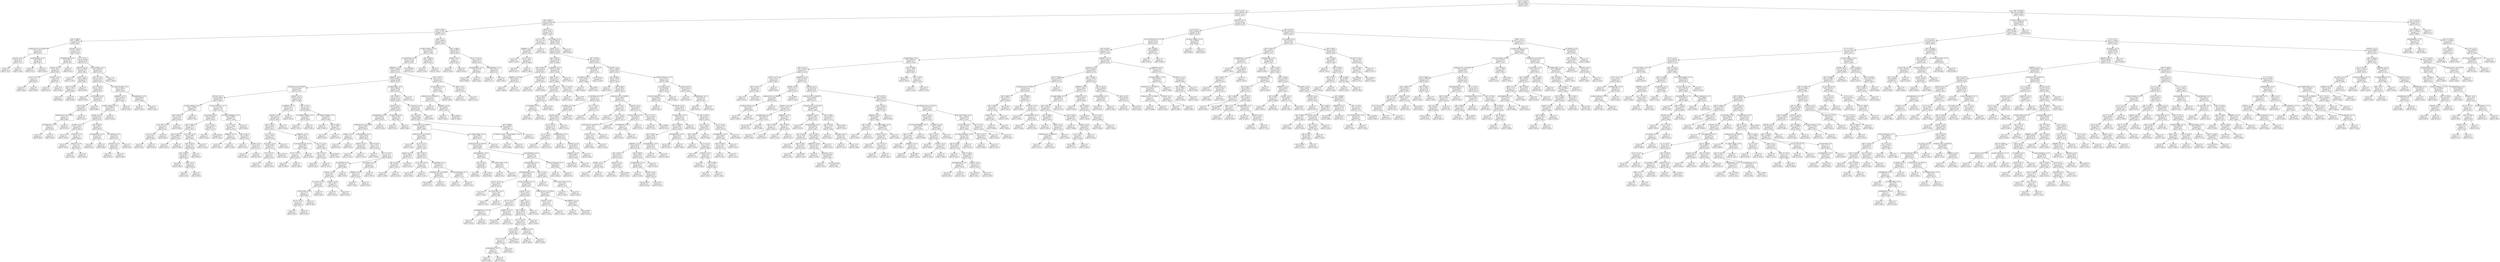 digraph Tree {
node [shape=box, style="rounded", color="black", fontname=helvetica] ;
edge [fontname=helvetica] ;
0 [label="sqft <= 1047.5\nmse = 302842.3\nsamples = 853\nvalue = 1505.5"] ;
1 [label="ld_1.0 <= 0.5\nmse = 98196.1\nsamples = 571\nvalue = 1323.0"] ;
0 -> 1 [labeldistance=2.5, labelangle=45, headlabel="True"] ;
2 [label="sqft <= 854.5\nmse = 36340.7\nsamples = 323\nvalue = 1153.6"] ;
1 -> 2 ;
3 [label="sqft <= 622.0\nmse = 21745.1\nsamples = 213\nvalue = 1075.7"] ;
2 -> 3 ;
4 [label="sqft <= 480.0\nmse = 19956.7\nsamples = 39\nvalue = 984.5"] ;
3 -> 4 ;
5 [label="medianIncome <= 50180.0\nmse = 7458.7\nsamples = 4\nvalue = 829.1"] ;
4 -> 5 ;
6 [label="pForties <= 0.1\nmse = 555.6\nsamples = 2\nvalue = 733.3"] ;
5 -> 6 ;
7 [label="mse = 0.0\nsamples = 1\nvalue = 750.0"] ;
6 -> 7 ;
8 [label="mse = 0.0\nsamples = 1\nvalue = 700.0"] ;
6 -> 8 ;
9 [label="pLateTwenties <= 0.1\nmse = 588.0\nsamples = 2\nvalue = 901.0"] ;
5 -> 9 ;
10 [label="mse = 0.0\nsamples = 1\nvalue = 915.0"] ;
9 -> 10 ;
11 [label="mse = 0.0\nsamples = 1\nvalue = 859.0"] ;
9 -> 11 ;
12 [label="pThirties <= 0.1\nmse = 17997.9\nsamples = 35\nvalue = 1005.0"] ;
4 -> 12 ;
13 [label="pEarlyTwenties <= 0.3\nmse = 1003.7\nsamples = 7\nvalue = 920.9"] ;
12 -> 13 ;
14 [label="pForties <= 0.1\nmse = 292.2\nsamples = 6\nvalue = 929.5"] ;
13 -> 14 ;
15 [label="pk_4.0 <= 0.5\nmse = 6.2\nsamples = 2\nvalue = 897.5"] ;
14 -> 15 ;
16 [label="mse = 0.0\nsamples = 1\nvalue = 900.0"] ;
15 -> 16 ;
17 [label="mse = 0.0\nsamples = 1\nvalue = 895.0"] ;
15 -> 17 ;
18 [label="pThirties <= 0.1\nmse = 43.8\nsamples = 4\nvalue = 937.5"] ;
14 -> 18 ;
19 [label="mse = 0.0\nsamples = 2\nvalue = 935.0"] ;
18 -> 19 ;
20 [label="mse = 75.0\nsamples = 2\nvalue = 940.0"] ;
18 -> 20 ;
21 [label="mse = 0.0\nsamples = 1\nvalue = 835.0"] ;
13 -> 21 ;
22 [label="ty_1.0 <= 0.5\nmse = 20109.6\nsamples = 28\nvalue = 1027.1"] ;
12 -> 22 ;
23 [label="pThirties <= 0.2\nmse = 14224.0\nsamples = 4\nvalue = 936.0"] ;
22 -> 23 ;
24 [label="mse = 0.0\nsamples = 1\nvalue = 1150.0"] ;
23 -> 24 ;
25 [label="pKids <= 0.1\nmse = 3468.8\nsamples = 3\nvalue = 882.5"] ;
23 -> 25 ;
26 [label="sqft <= 525.0\nmse = 1176.0\nsamples = 2\nvalue = 842.0"] ;
25 -> 26 ;
27 [label="mse = 0.0\nsamples = 1\nvalue = 800.0"] ;
26 -> 27 ;
28 [label="mse = 0.0\nsamples = 1\nvalue = 870.0"] ;
26 -> 28 ;
29 [label="mse = 0.0\nsamples = 1\nvalue = 950.0"] ;
25 -> 29 ;
30 [label="nb_Bryn Mawr <= 0.5\nmse = 18547.0\nsamples = 24\nvalue = 1055.5"] ;
22 -> 30 ;
31 [label="sqft <= 575.0\nmse = 11345.5\nsamples = 23\nvalue = 1032.6"] ;
30 -> 31 ;
32 [label="pk_4.0 <= 0.5\nmse = 1765.0\nsamples = 6\nvalue = 976.8"] ;
31 -> 32 ;
33 [label="mse = 0.0\nsamples = 1\nvalue = 1059.0"] ;
32 -> 33 ;
34 [label="nb_Richfield <= 0.5\nmse = 1126.9\nsamples = 5\nvalue = 967.7"] ;
32 -> 34 ;
35 [label="sqft <= 540.5\nmse = 604.7\nsamples = 4\nvalue = 976.2"] ;
34 -> 35 ;
36 [label="medianIncome <= 74728.0\nmse = 78.6\nsamples = 3\nvalue = 985.0"] ;
35 -> 36 ;
37 [label="pLateTwenties <= 0.2\nmse = 6.2\nsamples = 2\nvalue = 992.5"] ;
36 -> 37 ;
38 [label="mse = 0.0\nsamples = 1\nvalue = 990.0"] ;
37 -> 38 ;
39 [label="mse = 0.0\nsamples = 1\nvalue = 995.0"] ;
37 -> 39 ;
40 [label="mse = 0.0\nsamples = 1\nvalue = 975.0"] ;
36 -> 40 ;
41 [label="mse = 0.0\nsamples = 1\nvalue = 915.0"] ;
35 -> 41 ;
42 [label="mse = 0.0\nsamples = 1\nvalue = 899.0"] ;
34 -> 42 ;
43 [label="nb_Lowry Hill East <= 0.5\nmse = 13803.3\nsamples = 17\nvalue = 1060.4"] ;
31 -> 43 ;
44 [label="pFiftyPlus <= 0.3\nmse = 10021.0\nsamples = 15\nvalue = 1038.3"] ;
43 -> 44 ;
45 [label="nb_West Calhoun <= 0.5\nmse = 4969.9\nsamples = 13\nvalue = 1011.8"] ;
44 -> 45 ;
46 [label="pForties <= 0.1\nmse = 2653.6\nsamples = 10\nvalue = 974.0"] ;
45 -> 46 ;
47 [label="pForties <= 0.1\nmse = 1820.2\nsamples = 4\nvalue = 1027.2"] ;
46 -> 47 ;
48 [label="mse = 0.0\nsamples = 1\nvalue = 1100.0"] ;
47 -> 48 ;
49 [label="pThirties <= 0.2\nmse = 74.7\nsamples = 3\nvalue = 1003.0"] ;
47 -> 49 ;
50 [label="mse = 0.0\nsamples = 1\nvalue = 1015.0"] ;
49 -> 50 ;
51 [label="pYouths <= 0.0\nmse = 4.0\nsamples = 2\nvalue = 997.0"] ;
49 -> 51 ;
52 [label="mse = 0.0\nsamples = 1\nvalue = 999.0"] ;
51 -> 52 ;
53 [label="mse = 0.0\nsamples = 1\nvalue = 995.0"] ;
51 -> 53 ;
54 [label="sqft <= 607.0\nmse = 583.7\nsamples = 6\nvalue = 943.6"] ;
46 -> 54 ;
55 [label="pLateTwenties <= 0.1\nmse = 225.0\nsamples = 2\nvalue = 910.0"] ;
54 -> 55 ;
56 [label="mse = 0.0\nsamples = 1\nvalue = 925.0"] ;
55 -> 56 ;
57 [label="mse = 0.0\nsamples = 1\nvalue = 895.0"] ;
55 -> 57 ;
58 [label="nb_Triangle <= 0.5\nmse = 96.0\nsamples = 4\nvalue = 957.0"] ;
54 -> 58 ;
59 [label="pForties <= 0.2\nmse = 18.8\nsamples = 3\nvalue = 952.5"] ;
58 -> 59 ;
60 [label="mse = 0.0\nsamples = 2\nvalue = 950.0"] ;
59 -> 60 ;
61 [label="mse = 0.0\nsamples = 1\nvalue = 960.0"] ;
59 -> 61 ;
62 [label="mse = 0.0\nsamples = 1\nvalue = 975.0"] ;
58 -> 62 ;
63 [label="mse = 0.0\nsamples = 3\nvalue = 1095.0"] ;
45 -> 63 ;
64 [label="mse = 0.0\nsamples = 2\nvalue = 1250.0"] ;
44 -> 64 ;
65 [label="pLateTwenties <= 0.2\nmse = 3600.0\nsamples = 2\nvalue = 1260.0"] ;
43 -> 65 ;
66 [label="mse = 0.0\nsamples = 1\nvalue = 1200.0"] ;
65 -> 66 ;
67 [label="mse = 0.0\nsamples = 1\nvalue = 1320.0"] ;
65 -> 67 ;
68 [label="mse = 0.0\nsamples = 1\nvalue = 1400.0"] ;
30 -> 68 ;
69 [label="pKids <= 0.2\nmse = 19805.8\nsamples = 174\nvalue = 1096.7"] ;
3 -> 69 ;
70 [label="nb_West Calhoun <= 0.5\nmse = 19346.7\nsamples = 161\nvalue = 1108.8"] ;
69 -> 70 ;
71 [label="nb_Shoreview <= 0.5\nmse = 17833.4\nsamples = 159\nvalue = 1104.5"] ;
70 -> 71 ;
72 [label="pFiftyPlus <= 0.4\nmse = 15862.2\nsamples = 157\nvalue = 1101.0"] ;
71 -> 72 ;
73 [label="pFiftyPlus <= 0.3\nmse = 15283.5\nsamples = 148\nvalue = 1093.1"] ;
72 -> 73 ;
74 [label="medianIncome <= 45504.0\nmse = 21386.3\nsamples = 47\nvalue = 1143.6"] ;
73 -> 74 ;
75 [label="pThirties <= 0.1\nmse = 22882.9\nsamples = 23\nvalue = 1085.3"] ;
74 -> 75 ;
76 [label="nb_Marcy-Holmes <= 0.5\nmse = 12080.2\nsamples = 5\nvalue = 964.7"] ;
75 -> 76 ;
77 [label="sqft <= 825.0\nmse = 5129.2\nsamples = 4\nvalue = 1000.5"] ;
76 -> 77 ;
78 [label="nb_St. Paul <= 0.5\nmse = 417.2\nsamples = 3\nvalue = 951.2"] ;
77 -> 78 ;
79 [label="pk_4.0 <= 0.5\nmse = 50.0\nsamples = 2\nvalue = 940.0"] ;
78 -> 79 ;
80 [label="mse = 0.0\nsamples = 1\nvalue = 935.0"] ;
79 -> 80 ;
81 [label="mse = 0.0\nsamples = 1\nvalue = 950.0"] ;
79 -> 81 ;
82 [label="mse = 0.0\nsamples = 1\nvalue = 985.0"] ;
78 -> 82 ;
83 [label="mse = 0.0\nsamples = 1\nvalue = 1099.0"] ;
77 -> 83 ;
84 [label="mse = 0.0\nsamples = 1\nvalue = 750.0"] ;
76 -> 84 ;
85 [label="number bedrooms <= 1.5\nmse = 21219.1\nsamples = 18\nvalue = 1113.4"] ;
75 -> 85 ;
86 [label="nb_Lyndale <= 0.5\nmse = 16789.9\nsamples = 10\nvalue = 1053.6"] ;
85 -> 86 ;
87 [label="sqft <= 640.0\nmse = 7787.4\nsamples = 7\nvalue = 1021.2"] ;
86 -> 87 ;
88 [label="sqft <= 627.5\nmse = 10800.0\nsamples = 2\nvalue = 1105.0"] ;
87 -> 88 ;
89 [label="mse = 0.0\nsamples = 1\nvalue = 1045.0"] ;
88 -> 89 ;
90 [label="mse = 0.0\nsamples = 1\nvalue = 1285.0"] ;
88 -> 90 ;
91 [label="nb_St. Paul <= 0.5\nmse = 3209.7\nsamples = 5\nvalue = 990.7"] ;
87 -> 91 ;
92 [label="sqft <= 787.5\nmse = 740.2\nsamples = 4\nvalue = 974.8"] ;
91 -> 92 ;
93 [label="sqft <= 667.5\nmse = 780.2\nsamples = 3\nvalue = 961.3"] ;
92 -> 93 ;
94 [label="mse = 0.0\nsamples = 1\nvalue = 1000.0"] ;
93 -> 94 ;
95 [label="pKids <= 0.2\nmse = 49.0\nsamples = 2\nvalue = 942.0"] ;
93 -> 95 ;
96 [label="mse = 0.0\nsamples = 1\nvalue = 935.0"] ;
95 -> 96 ;
97 [label="mse = 0.0\nsamples = 1\nvalue = 949.0"] ;
95 -> 97 ;
98 [label="mse = 0.0\nsamples = 1\nvalue = 995.0"] ;
92 -> 98 ;
99 [label="mse = 0.0\nsamples = 1\nvalue = 1150.0"] ;
91 -> 99 ;
100 [label="ty_2.0 <= 0.5\nmse = 31875.0\nsamples = 3\nvalue = 1175.0"] ;
86 -> 100 ;
101 [label="mse = 0.0\nsamples = 1\nvalue = 1200.0"] ;
100 -> 101 ;
102 [label="mse = 62500.0\nsamples = 2\nvalue = 1150.0"] ;
100 -> 102 ;
103 [label="nb_Hamline-Midway <= 0.5\nmse = 11993.1\nsamples = 8\nvalue = 1216.8"] ;
85 -> 103 ;
104 [label="ld_3.0 <= 0.5\nmse = 2769.6\nsamples = 7\nvalue = 1247.6"] ;
103 -> 104 ;
105 [label="pFiftyPlus <= 0.2\nmse = 2.6\nsamples = 4\nvalue = 1198.2"] ;
104 -> 105 ;
106 [label="mse = 0.0\nsamples = 1\nvalue = 1195.0"] ;
105 -> 106 ;
107 [label="mse = 0.0\nsamples = 3\nvalue = 1199.0"] ;
105 -> 107 ;
108 [label="sqft <= 781.0\nmse = 656.0\nsamples = 3\nvalue = 1297.0"] ;
104 -> 108 ;
109 [label="mse = 0.0\nsamples = 1\nvalue = 1275.0"] ;
108 -> 109 ;
110 [label="pForties <= 0.1\nmse = 555.6\nsamples = 2\nvalue = 1311.7"] ;
108 -> 110 ;
111 [label="mse = 0.0\nsamples = 1\nvalue = 1345.0"] ;
110 -> 111 ;
112 [label="mse = 0.0\nsamples = 1\nvalue = 1295.0"] ;
110 -> 112 ;
113 [label="mse = 0.0\nsamples = 1\nvalue = 909.0"] ;
103 -> 113 ;
114 [label="pYouths <= 0.1\nmse = 11635.8\nsamples = 24\nvalue = 1208.9"] ;
74 -> 114 ;
115 [label="nb_Whittier <= 0.5\nmse = 7023.3\nsamples = 19\nvalue = 1250.1"] ;
114 -> 115 ;
116 [label="pThirties <= 0.2\nmse = 4813.4\nsamples = 18\nvalue = 1260.1"] ;
115 -> 116 ;
117 [label="sqft <= 751.0\nmse = 3859.5\nsamples = 17\nvalue = 1267.1"] ;
116 -> 117 ;
118 [label="pk_2.0 <= 0.5\nmse = 2356.4\nsamples = 7\nvalue = 1303.8"] ;
117 -> 118 ;
119 [label="nb_Eagan <= 0.5\nmse = 2040.9\nsamples = 5\nvalue = 1317.2"] ;
118 -> 119 ;
120 [label="ld_4.0 <= 0.5\nmse = 82.7\nsamples = 2\nvalue = 1334.2"] ;
119 -> 120 ;
121 [label="mse = 0.0\nsamples = 1\nvalue = 1350.0"] ;
120 -> 121 ;
122 [label="mse = 0.0\nsamples = 1\nvalue = 1329.0"] ;
120 -> 122 ;
123 [label="mse = 3421.2\nsamples = 3\nvalue = 1300.2"] ;
119 -> 123 ;
124 [label="mse = 0.0\nsamples = 2\nvalue = 1250.0"] ;
118 -> 124 ;
125 [label="pFiftyPlus <= 0.3\nmse = 3181.4\nsamples = 10\nvalue = 1238.8"] ;
117 -> 125 ;
126 [label="nb_St Anthony East <= 0.5\nmse = 366.0\nsamples = 3\nvalue = 1288.0"] ;
125 -> 126 ;
127 [label="pk_4.0 <= 0.5\nmse = 6.2\nsamples = 2\nvalue = 1297.5"] ;
126 -> 127 ;
128 [label="mse = 0.0\nsamples = 1\nvalue = 1295.0"] ;
127 -> 128 ;
129 [label="mse = 0.0\nsamples = 1\nvalue = 1300.0"] ;
127 -> 129 ;
130 [label="mse = 0.0\nsamples = 1\nvalue = 1250.0"] ;
126 -> 130 ;
131 [label="pk_2.0 <= 0.5\nmse = 2487.1\nsamples = 7\nvalue = 1208.1"] ;
125 -> 131 ;
132 [label="sqft <= 772.5\nmse = 378.5\nsamples = 5\nvalue = 1215.8"] ;
131 -> 132 ;
133 [label="mse = 54.0\nsamples = 4\nvalue = 1224.0"] ;
132 -> 133 ;
134 [label="mse = 0.0\nsamples = 1\nvalue = 1175.0"] ;
132 -> 134 ;
135 [label="mse = 8100.0\nsamples = 2\nvalue = 1185.0"] ;
131 -> 135 ;
136 [label="mse = 0.0\nsamples = 1\nvalue = 1100.0"] ;
116 -> 136 ;
137 [label="mse = 0.0\nsamples = 1\nvalue = 1010.0"] ;
115 -> 137 ;
138 [label="sqft <= 727.5\nmse = 4125.0\nsamples = 5\nvalue = 1080.0"] ;
114 -> 138 ;
139 [label="nb_Highland Village <= 0.5\nmse = 225.0\nsamples = 2\nvalue = 1020.0"] ;
138 -> 139 ;
140 [label="mse = 0.0\nsamples = 1\nvalue = 1035.0"] ;
139 -> 140 ;
141 [label="mse = 0.0\nsamples = 1\nvalue = 1005.0"] ;
139 -> 141 ;
142 [label="nb_Highland Village <= 0.5\nmse = 825.0\nsamples = 3\nvalue = 1140.0"] ;
138 -> 142 ;
143 [label="mse = 0.0\nsamples = 1\nvalue = 1095.0"] ;
142 -> 143 ;
144 [label="sqft <= 740.0\nmse = 200.0\nsamples = 2\nvalue = 1155.0"] ;
142 -> 144 ;
145 [label="mse = 0.0\nsamples = 1\nvalue = 1145.0"] ;
144 -> 145 ;
146 [label="mse = 0.0\nsamples = 1\nvalue = 1175.0"] ;
144 -> 146 ;
147 [label="nb_Willow Park <= 0.5\nmse = 10824.0\nsamples = 101\nvalue = 1070.1"] ;
73 -> 147 ;
148 [label="sqft <= 697.5\nmse = 9727.3\nsamples = 100\nvalue = 1066.1"] ;
147 -> 148 ;
149 [label="pForties <= 0.1\nmse = 6646.4\nsamples = 19\nvalue = 1001.9"] ;
148 -> 149 ;
150 [label="pLateTwenties <= 0.2\nmse = 4292.2\nsamples = 16\nvalue = 1022.6"] ;
149 -> 150 ;
151 [label="medianIncome <= 51186.0\nmse = 1840.0\nsamples = 15\nvalue = 1007.9"] ;
150 -> 151 ;
152 [label="pYouths <= 0.1\nmse = 3.6\nsamples = 2\nvalue = 936.3"] ;
151 -> 152 ;
153 [label="mse = 0.0\nsamples = 1\nvalue = 939.0"] ;
152 -> 153 ;
154 [label="mse = 0.0\nsamples = 1\nvalue = 935.0"] ;
152 -> 154 ;
155 [label="pEarlyTwenties <= 0.1\nmse = 1266.8\nsamples = 13\nvalue = 1018.1"] ;
151 -> 155 ;
156 [label="pThirties <= 0.1\nmse = 225.0\nsamples = 2\nvalue = 1090.0"] ;
155 -> 156 ;
157 [label="mse = 0.0\nsamples = 1\nvalue = 1105.0"] ;
156 -> 157 ;
158 [label="mse = 0.0\nsamples = 1\nvalue = 1075.0"] ;
156 -> 158 ;
159 [label="sqft <= 637.5\nmse = 774.9\nsamples = 11\nvalue = 1010.5"] ;
155 -> 159 ;
160 [label="mse = 0.0\nsamples = 1\nvalue = 1050.0"] ;
159 -> 160 ;
161 [label="pk_3.0 <= 0.5\nmse = 573.2\nsamples = 10\nvalue = 1003.1"] ;
159 -> 161 ;
162 [label="nb_Richfield <= 0.5\nmse = 422.2\nsamples = 7\nvalue = 989.4"] ;
161 -> 162 ;
163 [label="pThirties <= 0.2\nmse = 256.2\nsamples = 6\nvalue = 994.4"] ;
162 -> 163 ;
164 [label="nb_St. Paul <= 0.5\nmse = 119.2\nsamples = 4\nvalue = 987.5"] ;
163 -> 164 ;
165 [label="nb_Burnsville <= 0.5\nmse = 21.6\nsamples = 3\nvalue = 992.0"] ;
164 -> 165 ;
166 [label="pk_4.0 <= 0.5\nmse = 20.2\nsamples = 2\nvalue = 987.5"] ;
165 -> 166 ;
167 [label="mse = 0.0\nsamples = 1\nvalue = 983.0"] ;
166 -> 167 ;
168 [label="mse = 0.0\nsamples = 1\nvalue = 992.0"] ;
166 -> 168 ;
169 [label="mse = 0.0\nsamples = 1\nvalue = 995.0"] ;
165 -> 169 ;
170 [label="mse = 0.0\nsamples = 1\nvalue = 965.0"] ;
164 -> 170 ;
171 [label="pYouths <= 0.0\nmse = 100.0\nsamples = 2\nvalue = 1015.0"] ;
163 -> 171 ;
172 [label="mse = 0.0\nsamples = 1\nvalue = 1025.0"] ;
171 -> 172 ;
173 [label="mse = 0.0\nsamples = 1\nvalue = 1005.0"] ;
171 -> 173 ;
174 [label="mse = 0.0\nsamples = 1\nvalue = 950.0"] ;
162 -> 174 ;
175 [label="nb_Hopkins <= 0.5\nmse = 217.3\nsamples = 3\nvalue = 1020.7"] ;
161 -> 175 ;
176 [label="pFiftyPlus <= 0.3\nmse = 25.0\nsamples = 2\nvalue = 1015.0"] ;
175 -> 176 ;
177 [label="mse = 0.0\nsamples = 1\nvalue = 1020.0"] ;
176 -> 177 ;
178 [label="mse = 0.0\nsamples = 1\nvalue = 1010.0"] ;
176 -> 178 ;
179 [label="mse = 0.0\nsamples = 1\nvalue = 1055.0"] ;
175 -> 179 ;
180 [label="mse = 0.0\nsamples = 1\nvalue = 1199.0"] ;
150 -> 180 ;
181 [label="nb_Roseville <= 0.5\nmse = 1106.2\nsamples = 3\nvalue = 867.5"] ;
149 -> 181 ;
182 [label="mse = 0.0\nsamples = 1\nvalue = 925.0"] ;
181 -> 182 ;
183 [label="mse = 5.6\nsamples = 2\nvalue = 848.3"] ;
181 -> 183 ;
184 [label="nb_Sorenson <= 0.5\nmse = 9221.9\nsamples = 81\nvalue = 1081.9"] ;
148 -> 184 ;
185 [label="pk_5.0 <= 0.5\nmse = 8064.6\nsamples = 80\nvalue = 1087.7"] ;
184 -> 185 ;
186 [label="medianIncome <= 53918.5\nmse = 6842.7\nsamples = 77\nvalue = 1096.9"] ;
185 -> 186 ;
187 [label="medianIncome <= 41552.0\nmse = 3996.1\nsamples = 23\nvalue = 1142.4"] ;
186 -> 187 ;
188 [label="mse = 0.0\nsamples = 1\nvalue = 1350.0"] ;
187 -> 188 ;
189 [label="pk_4.0 <= 0.5\nmse = 2771.4\nsamples = 22\nvalue = 1136.1"] ;
187 -> 189 ;
190 [label="pYouths <= 0.1\nmse = 1606.2\nsamples = 8\nvalue = 1172.7"] ;
189 -> 190 ;
191 [label="sqft <= 750.0\nmse = 406.2\nsamples = 5\nvalue = 1207.5"] ;
190 -> 191 ;
192 [label="mse = 54.0\nsamples = 4\nvalue = 1199.0"] ;
191 -> 192 ;
193 [label="mse = 0.0\nsamples = 1\nvalue = 1250.0"] ;
191 -> 193 ;
194 [label="mse = 706.1\nsamples = 3\nvalue = 1142.9"] ;
190 -> 194 ;
195 [label="sqft <= 712.5\nmse = 2091.9\nsamples = 14\nvalue = 1112.3"] ;
189 -> 195 ;
196 [label="nb_St. Paul <= 0.5\nmse = 720.7\nsamples = 6\nvalue = 1098.7"] ;
195 -> 196 ;
197 [label="mse = 759.4\nsamples = 5\nvalue = 1092.6"] ;
196 -> 197 ;
198 [label="mse = 0.0\nsamples = 1\nvalue = 1120.0"] ;
196 -> 198 ;
199 [label="nb_Richfield <= 0.5\nmse = 2937.3\nsamples = 8\nvalue = 1123.5"] ;
195 -> 199 ;
200 [label="medianIncome <= 51186.0\nmse = 2765.2\nsamples = 6\nvalue = 1105.6"] ;
199 -> 200 ;
201 [label="mse = 3608.3\nsamples = 4\nvalue = 1110.0"] ;
200 -> 201 ;
202 [label="mse = 6.2\nsamples = 2\nvalue = 1092.5"] ;
200 -> 202 ;
203 [label="number bedrooms <= 1.5\nmse = 288.0\nsamples = 2\nvalue = 1171.0"] ;
199 -> 203 ;
204 [label="mse = 0.0\nsamples = 1\nvalue = 1159.0"] ;
203 -> 204 ;
205 [label="mse = 0.0\nsamples = 1\nvalue = 1195.0"] ;
203 -> 205 ;
206 [label="nb_Golden Valley <= 0.5\nmse = 6787.9\nsamples = 54\nvalue = 1077.1"] ;
186 -> 206 ;
207 [label="medianIncome <= 55674.0\nmse = 5939.0\nsamples = 48\nvalue = 1064.1"] ;
206 -> 207 ;
208 [label="pEarlyTwenties <= 0.1\nmse = 1313.4\nsamples = 5\nvalue = 942.8"] ;
207 -> 208 ;
209 [label="sqft <= 731.0\nmse = 600.2\nsamples = 3\nvalue = 966.3"] ;
208 -> 209 ;
210 [label="mse = 0.0\nsamples = 1\nvalue = 999.0"] ;
209 -> 210 ;
211 [label="mse = 100.0\nsamples = 2\nvalue = 950.0"] ;
209 -> 211 ;
212 [label="nb_Audubon Park <= 0.5\nmse = 306.2\nsamples = 2\nvalue = 907.5"] ;
208 -> 212 ;
213 [label="mse = 0.0\nsamples = 1\nvalue = 925.0"] ;
212 -> 213 ;
214 [label="mse = 0.0\nsamples = 1\nvalue = 890.0"] ;
212 -> 214 ;
215 [label="pEarlyTwenties <= 0.1\nmse = 5075.1\nsamples = 43\nvalue = 1073.5"] ;
207 -> 215 ;
216 [label="pEarlyTwenties <= 0.1\nmse = 4328.4\nsamples = 38\nvalue = 1084.5"] ;
215 -> 216 ;
217 [label="pEarlyTwenties <= 0.0\nmse = 2889.8\nsamples = 34\nvalue = 1070.5"] ;
216 -> 217 ;
218 [label="pk_4.0 <= 0.5\nmse = 1020.1\nsamples = 5\nvalue = 1155.8"] ;
217 -> 218 ;
219 [label="mse = 0.0\nsamples = 2\nvalue = 1125.0"] ;
218 -> 219 ;
220 [label="nb_Linden Hills <= 0.5\nmse = 138.9\nsamples = 3\nvalue = 1186.7"] ;
218 -> 220 ;
221 [label="mse = 0.0\nsamples = 1\nvalue = 1170.0"] ;
220 -> 221 ;
222 [label="mse = 0.0\nsamples = 2\nvalue = 1195.0"] ;
220 -> 222 ;
223 [label="number bedrooms <= 1.5\nmse = 2059.0\nsamples = 29\nvalue = 1059.3"] ;
217 -> 223 ;
224 [label="pYouths <= 0.1\nmse = 1593.2\nsamples = 24\nvalue = 1046.8"] ;
223 -> 224 ;
225 [label="pk_3.0 <= 0.5\nmse = 454.4\nsamples = 8\nvalue = 1011.2"] ;
224 -> 225 ;
226 [label="pLateTwenties <= 0.1\nmse = 52.7\nsamples = 3\nvalue = 1000.6"] ;
225 -> 226 ;
227 [label="mse = 0.0\nsamples = 1\nvalue = 1010.0"] ;
226 -> 227 ;
228 [label="mse = 0.0\nsamples = 2\nvalue = 995.0"] ;
226 -> 228 ;
229 [label="pFiftyPlus <= 0.3\nmse = 636.0\nsamples = 5\nvalue = 1028.0"] ;
225 -> 229 ;
230 [label="mse = 104.7\nsamples = 4\nvalue = 1016.2"] ;
229 -> 230 ;
231 [label="mse = 0.0\nsamples = 1\nvalue = 1075.0"] ;
229 -> 231 ;
232 [label="pKids <= 0.2\nmse = 1069.7\nsamples = 16\nvalue = 1067.9"] ;
224 -> 232 ;
233 [label="sqft <= 818.0\nmse = 1010.2\nsamples = 15\nvalue = 1071.8"] ;
232 -> 233 ;
234 [label="pk_2.0 <= 0.5\nmse = 961.8\nsamples = 14\nvalue = 1074.1"] ;
233 -> 234 ;
235 [label="ld_4.0 <= 0.5\nmse = 1062.5\nsamples = 11\nvalue = 1068.7"] ;
234 -> 235 ;
236 [label="pk_3.0 <= 0.5\nmse = 47.9\nsamples = 5\nvalue = 1055.7"] ;
235 -> 236 ;
237 [label="pLateTwenties <= 0.1\nmse = 9.0\nsamples = 3\nvalue = 1052.0"] ;
236 -> 237 ;
238 [label="mse = 0.0\nsamples = 1\nvalue = 1049.0"] ;
237 -> 238 ;
239 [label="mse = 0.0\nsamples = 2\nvalue = 1055.0"] ;
237 -> 239 ;
240 [label="mse = 56.9\nsamples = 2\nvalue = 1060.7"] ;
236 -> 240 ;
241 [label="mse = 1675.0\nsamples = 6\nvalue = 1080.0"] ;
235 -> 241 ;
242 [label="pFiftyPlus <= 0.4\nmse = 67.7\nsamples = 3\nvalue = 1094.2"] ;
234 -> 242 ;
243 [label="mse = 0.0\nsamples = 1\nvalue = 1080.0"] ;
242 -> 243 ;
244 [label="mse = 0.0\nsamples = 2\nvalue = 1099.0"] ;
242 -> 244 ;
245 [label="mse = 0.0\nsamples = 1\nvalue = 1029.0"] ;
233 -> 245 ;
246 [label="mse = 0.0\nsamples = 1\nvalue = 1029.0"] ;
232 -> 246 ;
247 [label="medianIncome <= 67220.0\nmse = 1462.8\nsamples = 5\nvalue = 1099.1"] ;
223 -> 247 ;
248 [label="pThirties <= 0.2\nmse = 150.0\nsamples = 2\nvalue = 1135.0"] ;
247 -> 248 ;
249 [label="mse = 0.0\nsamples = 1\nvalue = 1125.0"] ;
248 -> 249 ;
250 [label="mse = 0.0\nsamples = 1\nvalue = 1150.0"] ;
248 -> 250 ;
251 [label="pFiftyPlus <= 0.4\nmse = 586.8\nsamples = 3\nvalue = 1069.2"] ;
247 -> 251 ;
252 [label="mse = 0.0\nsamples = 1\nvalue = 1090.0"] ;
251 -> 252 ;
253 [label="mse = 600.0\nsamples = 2\nvalue = 1065.0"] ;
251 -> 253 ;
254 [label="sqft <= 727.5\nmse = 285.8\nsamples = 4\nvalue = 1206.2"] ;
216 -> 254 ;
255 [label="mse = 0.0\nsamples = 1\nvalue = 1170.0"] ;
254 -> 255 ;
256 [label="nb_Summer Chase <= 0.5\nmse = 29.0\nsamples = 3\nvalue = 1213.4"] ;
254 -> 256 ;
257 [label="mse = 0.0\nsamples = 1\nvalue = 1220.0"] ;
256 -> 257 ;
258 [label="mse = 0.0\nsamples = 2\nvalue = 1209.0"] ;
256 -> 258 ;
259 [label="number bedrooms <= 1.5\nmse = 1913.3\nsamples = 5\nvalue = 982.1"] ;
215 -> 259 ;
260 [label="mse = 0.0\nsamples = 4\nvalue = 1000.0"] ;
259 -> 260 ;
261 [label="mse = 0.0\nsamples = 1\nvalue = 875.0"] ;
259 -> 261 ;
262 [label="mse = 0.0\nsamples = 6\nvalue = 1190.0"] ;
206 -> 262 ;
263 [label="sqft <= 806.0\nmse = 4869.4\nsamples = 3\nvalue = 941.4"] ;
185 -> 263 ;
264 [label="nb_Stevens Square - Loring Heights <= 0.5\nmse = 216.0\nsamples = 2\nvalue = 898.0"] ;
263 -> 264 ;
265 [label="mse = 0.0\nsamples = 1\nvalue = 880.0"] ;
264 -> 265 ;
266 [label="mse = 0.0\nsamples = 1\nvalue = 910.0"] ;
264 -> 266 ;
267 [label="mse = 0.0\nsamples = 1\nvalue = 1050.0"] ;
263 -> 267 ;
268 [label="mse = 0.0\nsamples = 1\nvalue = 850.0"] ;
184 -> 268 ;
269 [label="mse = 0.0\nsamples = 1\nvalue = 1375.0"] ;
147 -> 269 ;
270 [label="sqft <= 787.5\nmse = 3512.0\nsamples = 9\nvalue = 1249.2"] ;
72 -> 270 ;
271 [label="nb_Brookside <= 0.5\nmse = 3542.2\nsamples = 7\nvalue = 1268.8"] ;
270 -> 271 ;
272 [label="medianIncome <= 60025.0\nmse = 4522.2\nsamples = 6\nvalue = 1261.7"] ;
271 -> 272 ;
273 [label="mse = 0.0\nsamples = 2\nvalue = 1250.0"] ;
272 -> 273 ;
274 [label="pFiftyPlus <= 0.4\nmse = 6681.2\nsamples = 4\nvalue = 1267.5"] ;
272 -> 274 ;
275 [label="mse = 0.0\nsamples = 1\nvalue = 1265.0"] ;
274 -> 275 ;
276 [label="mse = 8905.6\nsamples = 3\nvalue = 1268.3"] ;
274 -> 276 ;
277 [label="mse = 0.0\nsamples = 1\nvalue = 1290.0"] ;
271 -> 277 ;
278 [label="pKids <= 0.2\nmse = 1170.2\nsamples = 2\nvalue = 1210.2"] ;
270 -> 278 ;
279 [label="mse = 0.0\nsamples = 1\nvalue = 1230.0"] ;
278 -> 279 ;
280 [label="mse = 0.0\nsamples = 1\nvalue = 1151.0"] ;
278 -> 280 ;
281 [label="mse = 82944.0\nsamples = 2\nvalue = 1512.0"] ;
71 -> 281 ;
282 [label="sqft <= 687.5\nmse = 18050.0\nsamples = 2\nvalue = 1455.0"] ;
70 -> 282 ;
283 [label="mse = 0.0\nsamples = 1\nvalue = 1550.0"] ;
282 -> 283 ;
284 [label="mse = 0.0\nsamples = 1\nvalue = 1265.0"] ;
282 -> 284 ;
285 [label="sqft <= 686.5\nmse = 2045.0\nsamples = 13\nvalue = 950.0"] ;
69 -> 285 ;
286 [label="pYouths <= 0.1\nmse = 6.2\nsamples = 2\nvalue = 1047.5"] ;
285 -> 286 ;
287 [label="mse = 0.0\nsamples = 1\nvalue = 1045.0"] ;
286 -> 287 ;
288 [label="mse = 0.0\nsamples = 1\nvalue = 1050.0"] ;
286 -> 288 ;
289 [label="ld_3.0 <= 0.5\nmse = 1097.9\nsamples = 11\nvalue = 939.2"] ;
285 -> 289 ;
290 [label="pEarlyTwenties <= 0.1\nmse = 277.8\nsamples = 7\nvalue = 966.7"] ;
289 -> 290 ;
291 [label="mse = 273.4\nsamples = 6\nvalue = 968.8"] ;
290 -> 291 ;
292 [label="mse = 0.0\nsamples = 1\nvalue = 950.0"] ;
290 -> 292 ;
293 [label="pLateTwenties <= 0.1\nmse = 405.6\nsamples = 4\nvalue = 911.7"] ;
289 -> 293 ;
294 [label="mse = 506.2\nsamples = 3\nvalue = 917.5"] ;
293 -> 294 ;
295 [label="mse = 0.0\nsamples = 1\nvalue = 900.0"] ;
293 -> 295 ;
296 [label="pKids <= 0.1\nmse = 31301.5\nsamples = 110\nvalue = 1298.0"] ;
2 -> 296 ;
297 [label="ty_6.0 <= 0.5\nmse = 23219.2\nsamples = 5\nvalue = 1689.9"] ;
296 -> 297 ;
298 [label="pFiftyPlus <= 0.3\nmse = 3068.2\nsamples = 4\nvalue = 1740.5"] ;
297 -> 298 ;
299 [label="mse = 0.0\nsamples = 2\nvalue = 1795.0"] ;
298 -> 299 ;
300 [label="pk_3.0 <= 0.5\nmse = 196.0\nsamples = 2\nvalue = 1686.0"] ;
298 -> 300 ;
301 [label="mse = 0.0\nsamples = 1\nvalue = 1672.0"] ;
300 -> 301 ;
302 [label="mse = 0.0\nsamples = 1\nvalue = 1700.0"] ;
300 -> 302 ;
303 [label="mse = 0.0\nsamples = 1\nvalue = 1285.0"] ;
297 -> 303 ;
304 [label="nb_Lyndale <= 0.5\nmse = 22855.8\nsamples = 105\nvalue = 1276.5"] ;
296 -> 304 ;
305 [label="pKids <= 0.2\nmse = 19412.0\nsamples = 104\nvalue = 1284.9"] ;
304 -> 305 ;
306 [label="sqft <= 951.0\nmse = 19518.6\nsamples = 14\nvalue = 1489.0"] ;
305 -> 306 ;
307 [label="sqft <= 947.5\nmse = 6045.9\nsamples = 4\nvalue = 1625.7"] ;
306 -> 307 ;
308 [label="pFiftyPlus <= 0.2\nmse = 1605.6\nsamples = 2\nvalue = 1543.3"] ;
307 -> 308 ;
309 [label="mse = 0.0\nsamples = 1\nvalue = 1600.0"] ;
308 -> 309 ;
310 [label="mse = 0.0\nsamples = 1\nvalue = 1515.0"] ;
308 -> 310 ;
311 [label="pThirties <= 0.2\nmse = 468.8\nsamples = 2\nvalue = 1687.5"] ;
307 -> 311 ;
312 [label="mse = 0.0\nsamples = 1\nvalue = 1700.0"] ;
311 -> 312 ;
313 [label="mse = 0.0\nsamples = 1\nvalue = 1650.0"] ;
311 -> 313 ;
314 [label="nb_Whittier <= 0.5\nmse = 12236.8\nsamples = 10\nvalue = 1420.6"] ;
306 -> 314 ;
315 [label="pKids <= 0.2\nmse = 6155.9\nsamples = 8\nvalue = 1386.6"] ;
314 -> 315 ;
316 [label="pThirties <= 0.2\nmse = 1092.6\nsamples = 5\nvalue = 1436.1"] ;
315 -> 316 ;
317 [label="sqft <= 1011.0\nmse = 495.4\nsamples = 4\nvalue = 1457.8"] ;
316 -> 317 ;
318 [label="nb_Southdale <= 0.5\nmse = 3.6\nsamples = 2\nvalue = 1456.3"] ;
317 -> 318 ;
319 [label="mse = 0.0\nsamples = 1\nvalue = 1455.0"] ;
318 -> 319 ;
320 [label="mse = 0.0\nsamples = 1\nvalue = 1459.0"] ;
318 -> 320 ;
321 [label="mse = 1225.0\nsamples = 2\nvalue = 1460.0"] ;
317 -> 321 ;
322 [label="mse = 0.0\nsamples = 1\nvalue = 1400.0"] ;
316 -> 322 ;
323 [label="pk_2.0 <= 0.5\nmse = 1556.2\nsamples = 3\nvalue = 1287.5"] ;
315 -> 323 ;
324 [label="mse = 0.0\nsamples = 1\nvalue = 1220.0"] ;
323 -> 324 ;
325 [label="mse = 50.0\nsamples = 2\nvalue = 1310.0"] ;
323 -> 325 ;
326 [label="mse = 0.0\nsamples = 2\nvalue = 1625.0"] ;
314 -> 326 ;
327 [label="sqft <= 870.0\nmse = 12212.9\nsamples = 90\nvalue = 1254.3"] ;
305 -> 327 ;
328 [label="pEarlyTwenties <= 0.1\nmse = 5283.1\nsamples = 7\nvalue = 1118.2"] ;
327 -> 328 ;
329 [label="nb_Holland <= 0.5\nmse = 1000.0\nsamples = 5\nvalue = 1080.0"] ;
328 -> 329 ;
330 [label="mse = 0.0\nsamples = 1\nvalue = 1000.0"] ;
329 -> 330 ;
331 [label="mse = 98.0\nsamples = 4\nvalue = 1091.4"] ;
329 -> 331 ;
332 [label="mse = 2450.0\nsamples = 2\nvalue = 1220.0"] ;
328 -> 332 ;
333 [label="pYouths <= 0.1\nmse = 11088.5\nsamples = 83\nvalue = 1265.9"] ;
327 -> 333 ;
334 [label="sqft <= 892.5\nmse = 7793.8\nsamples = 37\nvalue = 1303.9"] ;
333 -> 334 ;
335 [label="mse = 6.2\nsamples = 2\nvalue = 1452.5"] ;
334 -> 335 ;
336 [label="sqft <= 955.0\nmse = 6509.1\nsamples = 35\nvalue = 1292.0"] ;
334 -> 336 ;
337 [label="nb_Richfield <= 0.5\nmse = 5727.7\nsamples = 20\nvalue = 1254.9"] ;
336 -> 337 ;
338 [label="nb_Hilltop <= 0.5\nmse = 5430.1\nsamples = 18\nvalue = 1260.7"] ;
337 -> 338 ;
339 [label="pForties <= 0.1\nmse = 5406.3\nsamples = 16\nvalue = 1253.7"] ;
338 -> 339 ;
340 [label="pk_3.0 <= 0.5\nmse = 5175.9\nsamples = 15\nvalue = 1249.3"] ;
339 -> 340 ;
341 [label="ty_1.0 <= 0.5\nmse = 3600.0\nsamples = 2\nvalue = 1215.0"] ;
340 -> 341 ;
342 [label="mse = 0.0\nsamples = 1\nvalue = 1275.0"] ;
341 -> 342 ;
343 [label="mse = 0.0\nsamples = 1\nvalue = 1155.0"] ;
341 -> 343 ;
344 [label="pLateTwenties <= 0.1\nmse = 5203.2\nsamples = 13\nvalue = 1252.6"] ;
340 -> 344 ;
345 [label="mse = 0.0\nsamples = 1\nvalue = 1360.0"] ;
344 -> 345 ;
346 [label="pThirties <= 0.2\nmse = 4857.5\nsamples = 12\nvalue = 1247.2"] ;
344 -> 346 ;
347 [label="pFiftyPlus <= 0.3\nmse = 4989.7\nsamples = 11\nvalue = 1249.7"] ;
346 -> 347 ;
348 [label="mse = 5925.2\nsamples = 10\nvalue = 1249.6"] ;
347 -> 348 ;
349 [label="mse = 0.0\nsamples = 1\nvalue = 1250.0"] ;
347 -> 349 ;
350 [label="mse = 0.0\nsamples = 1\nvalue = 1200.0"] ;
346 -> 350 ;
351 [label="mse = 0.0\nsamples = 1\nvalue = 1355.0"] ;
339 -> 351 ;
352 [label="mse = 2134.2\nsamples = 2\nvalue = 1316.3"] ;
338 -> 352 ;
353 [label="pk_3.0 <= 0.5\nmse = 3306.2\nsamples = 2\nvalue = 1177.5"] ;
337 -> 353 ;
354 [label="mse = 0.0\nsamples = 1\nvalue = 1235.0"] ;
353 -> 354 ;
355 [label="mse = 0.0\nsamples = 1\nvalue = 1120.0"] ;
353 -> 355 ;
356 [label="medianIncome <= 63992.0\nmse = 3065.2\nsamples = 15\nvalue = 1343.2"] ;
336 -> 356 ;
357 [label="pKids <= 0.2\nmse = 2164.7\nsamples = 6\nvalue = 1305.7"] ;
356 -> 357 ;
358 [label="mse = 0.0\nsamples = 1\nvalue = 1250.0"] ;
357 -> 358 ;
359 [label="ty_4.0 <= 0.5\nmse = 1644.8\nsamples = 5\nvalue = 1321.6"] ;
357 -> 359 ;
360 [label="medianIncome <= 60257.0\nmse = 778.9\nsamples = 4\nvalue = 1334.3"] ;
359 -> 360 ;
361 [label="pForties <= 0.1\nmse = 373.6\nsamples = 3\nvalue = 1358.7"] ;
360 -> 361 ;
362 [label="mse = 0.0\nsamples = 1\nvalue = 1386.0"] ;
361 -> 362 ;
363 [label="mse = 0.0\nsamples = 2\nvalue = 1345.0"] ;
361 -> 363 ;
364 [label="mse = 0.0\nsamples = 1\nvalue = 1310.0"] ;
360 -> 364 ;
365 [label="mse = 0.0\nsamples = 1\nvalue = 1245.0"] ;
359 -> 365 ;
366 [label="pYouths <= 0.1\nmse = 1887.9\nsamples = 9\nvalue = 1371.4"] ;
356 -> 366 ;
367 [label="nb_East Harriet <= 0.5\nmse = 944.2\nsamples = 3\nvalue = 1417.3"] ;
366 -> 367 ;
368 [label="pLateTwenties <= 0.1\nmse = 72.2\nsamples = 2\nvalue = 1438.5"] ;
367 -> 368 ;
369 [label="mse = 0.0\nsamples = 1\nvalue = 1430.0"] ;
368 -> 369 ;
370 [label="mse = 0.0\nsamples = 1\nvalue = 1447.0"] ;
368 -> 370 ;
371 [label="mse = 0.0\nsamples = 1\nvalue = 1375.0"] ;
367 -> 371 ;
372 [label="pk_3.0 <= 0.5\nmse = 1265.4\nsamples = 6\nvalue = 1356.1"] ;
366 -> 372 ;
373 [label="mse = 18.8\nsamples = 3\nvalue = 1342.5"] ;
372 -> 373 ;
374 [label="mse = 1996.0\nsamples = 3\nvalue = 1367.0"] ;
372 -> 374 ;
375 [label="number bedrooms <= 2.5\nmse = 11675.3\nsamples = 46\nvalue = 1238.6"] ;
333 -> 375 ;
376 [label="nb_Anoka <= 0.5\nmse = 8384.0\nsamples = 43\nvalue = 1225.8"] ;
375 -> 376 ;
377 [label="number bedrooms <= 1.5\nmse = 6342.3\nsamples = 42\nvalue = 1236.1"] ;
376 -> 377 ;
378 [label="mse = 0.0\nsamples = 1\nvalue = 1050.0"] ;
377 -> 378 ;
379 [label="pYouths <= 0.1\nmse = 5424.9\nsamples = 41\nvalue = 1241.9"] ;
377 -> 379 ;
380 [label="nb_Woodcrest <= 0.5\nmse = 4417.4\nsamples = 30\nvalue = 1219.0"] ;
379 -> 380 ;
381 [label="sqft <= 1009.0\nmse = 3465.1\nsamples = 29\nvalue = 1210.0"] ;
380 -> 381 ;
382 [label="sqft <= 997.5\nmse = 3359.0\nsamples = 26\nvalue = 1203.5"] ;
381 -> 382 ;
383 [label="pFiftyPlus <= 0.3\nmse = 3441.8\nsamples = 22\nvalue = 1214.0"] ;
382 -> 383 ;
384 [label="sqft <= 925.0\nmse = 5622.7\nsamples = 10\nvalue = 1229.5"] ;
383 -> 384 ;
385 [label="pForties <= 0.1\nmse = 952.6\nsamples = 3\nvalue = 1199.8"] ;
384 -> 385 ;
386 [label="mse = 0.0\nsamples = 2\nvalue = 1225.0"] ;
385 -> 386 ;
387 [label="mse = 0.0\nsamples = 1\nvalue = 1162.0"] ;
385 -> 387 ;
388 [label="pForties <= 0.1\nmse = 7643.4\nsamples = 7\nvalue = 1248.1"] ;
384 -> 388 ;
389 [label="mse = 0.0\nsamples = 1\nvalue = 1280.0"] ;
388 -> 389 ;
390 [label="mse = 8569.4\nsamples = 6\nvalue = 1243.6"] ;
388 -> 390 ;
391 [label="sqft <= 968.5\nmse = 1670.2\nsamples = 12\nvalue = 1203.3"] ;
383 -> 391 ;
392 [label="pLateTwenties <= 0.1\nmse = 1527.9\nsamples = 11\nvalue = 1206.8"] ;
391 -> 392 ;
393 [label="mse = 0.0\nsamples = 1\nvalue = 1230.0"] ;
392 -> 393 ;
394 [label="pForties <= 0.1\nmse = 1643.4\nsamples = 10\nvalue = 1203.9"] ;
392 -> 394 ;
395 [label="mse = 2314.0\nsamples = 5\nvalue = 1203.6"] ;
394 -> 395 ;
396 [label="mse = 167.4\nsamples = 5\nvalue = 1204.6"] ;
394 -> 396 ;
397 [label="mse = 0.0\nsamples = 1\nvalue = 1140.0"] ;
391 -> 397 ;
398 [label="pEarlyTwenties <= 0.1\nmse = 195.9\nsamples = 4\nvalue = 1155.7"] ;
382 -> 398 ;
399 [label="mse = 0.0\nsamples = 3\nvalue = 1150.0"] ;
398 -> 399 ;
400 [label="mse = 0.0\nsamples = 1\nvalue = 1190.0"] ;
398 -> 400 ;
401 [label="pEarlyTwenties <= 0.1\nmse = 120.5\nsamples = 3\nvalue = 1273.0"] ;
381 -> 401 ;
402 [label="mse = 138.9\nsamples = 2\nvalue = 1270.7"] ;
401 -> 402 ;
403 [label="mse = 0.0\nsamples = 1\nvalue = 1280.0"] ;
401 -> 403 ;
404 [label="mse = 0.0\nsamples = 1\nvalue = 1349.0"] ;
380 -> 404 ;
405 [label="sqft <= 943.0\nmse = 3263.1\nsamples = 11\nvalue = 1300.2"] ;
379 -> 405 ;
406 [label="ld_2.0 <= 0.5\nmse = 1383.9\nsamples = 6\nvalue = 1274.5"] ;
405 -> 406 ;
407 [label="sqft <= 876.5\nmse = 441.7\nsamples = 5\nvalue = 1288.1"] ;
406 -> 407 ;
408 [label="mse = 0.0\nsamples = 1\nvalue = 1250.0"] ;
407 -> 408 ;
409 [label="ld_3.0 <= 0.5\nmse = 145.8\nsamples = 4\nvalue = 1296.6"] ;
407 -> 409 ;
410 [label="mse = 0.0\nsamples = 1\nvalue = 1275.0"] ;
409 -> 410 ;
411 [label="pThirties <= 0.1\nmse = 16.8\nsamples = 3\nvalue = 1302.7"] ;
409 -> 411 ;
412 [label="mse = 0.0\nsamples = 1\nvalue = 1306.0"] ;
411 -> 412 ;
413 [label="sqft <= 889.0\nmse = 5.6\nsamples = 2\nvalue = 1298.3"] ;
411 -> 413 ;
414 [label="mse = 0.0\nsamples = 1\nvalue = 1295.0"] ;
413 -> 414 ;
415 [label="mse = 0.0\nsamples = 1\nvalue = 1300.0"] ;
413 -> 415 ;
416 [label="mse = 0.0\nsamples = 1\nvalue = 1200.0"] ;
406 -> 416 ;
417 [label="ld_2.0 <= 0.5\nmse = 1974.4\nsamples = 5\nvalue = 1367.0"] ;
405 -> 417 ;
418 [label="pLateTwenties <= 0.1\nmse = 366.8\nsamples = 4\nvalue = 1346.5"] ;
417 -> 418 ;
419 [label="sqft <= 1005.0\nmse = 128.0\nsamples = 3\nvalue = 1337.0"] ;
418 -> 419 ;
420 [label="mse = 0.0\nsamples = 2\nvalue = 1345.0"] ;
419 -> 420 ;
421 [label="mse = 0.0\nsamples = 1\nvalue = 1321.0"] ;
419 -> 421 ;
422 [label="mse = 0.0\nsamples = 1\nvalue = 1375.0"] ;
418 -> 422 ;
423 [label="mse = 0.0\nsamples = 1\nvalue = 1449.0"] ;
417 -> 423 ;
424 [label="mse = 0.0\nsamples = 1\nvalue = 1000.0"] ;
376 -> 424 ;
425 [label="pForties <= 0.1\nmse = 25961.8\nsamples = 3\nvalue = 1385.8"] ;
375 -> 425 ;
426 [label="mse = 0.0\nsamples = 1\nvalue = 1695.0"] ;
425 -> 426 ;
427 [label="pLateTwenties <= 0.1\nmse = 8214.0\nsamples = 2\nvalue = 1324.0"] ;
425 -> 427 ;
428 [label="mse = 0.0\nsamples = 1\nvalue = 1435.0"] ;
427 -> 428 ;
429 [label="mse = 0.0\nsamples = 1\nvalue = 1250.0"] ;
427 -> 429 ;
430 [label="mse = 0.0\nsamples = 1\nvalue = 825.0"] ;
304 -> 430 ;
431 [label="pThirties <= 0.2\nmse = 92751.7\nsamples = 248\nvalue = 1543.3"] ;
1 -> 431 ;
432 [label="ty_6.0 <= 0.5\nmse = 65964.6\nsamples = 128\nvalue = 1424.0"] ;
431 -> 432 ;
433 [label="nb_St Anthony East <= 0.5\nmse = 55132.9\nsamples = 123\nvalue = 1445.3"] ;
432 -> 433 ;
434 [label="sqft <= 836.5\nmse = 44319.1\nsamples = 121\nvalue = 1433.6"] ;
433 -> 434 ;
435 [label="nb_Blackstone <= 0.5\nmse = 40012.0\nsamples = 77\nvalue = 1376.8"] ;
434 -> 435 ;
436 [label="sqft <= 517.0\nmse = 35872.0\nsamples = 71\nvalue = 1357.8"] ;
435 -> 436 ;
437 [label="pForties <= 0.1\nmse = 5729.5\nsamples = 4\nvalue = 1087.0"] ;
436 -> 437 ;
438 [label="sqft <= 452.5\nmse = 2210.2\nsamples = 3\nvalue = 1063.7"] ;
437 -> 438 ;
439 [label="mse = 0.0\nsamples = 1\nvalue = 1023.0"] ;
438 -> 439 ;
440 [label="mse = 2166.0\nsamples = 2\nvalue = 1080.0"] ;
438 -> 440 ;
441 [label="mse = 0.0\nsamples = 1\nvalue = 1250.0"] ;
437 -> 441 ;
442 [label="pFiftyPlus <= 0.2\nmse = 32343.6\nsamples = 67\nvalue = 1377.5"] ;
436 -> 442 ;
443 [label="pYouths <= 0.2\nmse = 5572.2\nsamples = 5\nvalue = 1633.3"] ;
442 -> 443 ;
444 [label="medianIncome <= 39929.5\nmse = 950.0\nsamples = 3\nvalue = 1585.0"] ;
443 -> 444 ;
445 [label="nb_Marcy-Holmes <= 0.5\nmse = 225.0\nsamples = 2\nvalue = 1565.0"] ;
444 -> 445 ;
446 [label="mse = 0.0\nsamples = 1\nvalue = 1580.0"] ;
445 -> 446 ;
447 [label="mse = 0.0\nsamples = 1\nvalue = 1550.0"] ;
445 -> 447 ;
448 [label="mse = 0.0\nsamples = 1\nvalue = 1625.0"] ;
444 -> 448 ;
449 [label="mse = 800.0\nsamples = 2\nvalue = 1730.0"] ;
443 -> 449 ;
450 [label="pThirties <= 0.1\nmse = 28376.3\nsamples = 62\nvalue = 1354.7"] ;
442 -> 450 ;
451 [label="medianIncome <= 60396.0\nmse = 26418.7\nsamples = 27\nvalue = 1279.3"] ;
450 -> 451 ;
452 [label="pForties <= 0.1\nmse = 17672.4\nsamples = 8\nvalue = 1174.4"] ;
451 -> 452 ;
453 [label="pLateTwenties <= 0.1\nmse = 9675.0\nsamples = 3\nvalue = 1330.0"] ;
452 -> 453 ;
454 [label="mse = 2222.2\nsamples = 2\nvalue = 1278.3"] ;
453 -> 454 ;
455 [label="mse = 0.0\nsamples = 1\nvalue = 1485.0"] ;
453 -> 455 ;
456 [label="pFiftyPlus <= 0.3\nmse = 491.4\nsamples = 5\nvalue = 1085.4"] ;
452 -> 456 ;
457 [label="sqft <= 700.5\nmse = 72.0\nsamples = 3\nvalue = 1061.0"] ;
456 -> 457 ;
458 [label="mse = 81.0\nsamples = 2\nvalue = 1058.0"] ;
457 -> 458 ;
459 [label="mse = 0.0\nsamples = 1\nvalue = 1067.0"] ;
457 -> 459 ;
460 [label="sqft <= 784.0\nmse = 22.7\nsamples = 2\nvalue = 1103.8"] ;
456 -> 460 ;
461 [label="mse = 0.0\nsamples = 1\nvalue = 1112.0"] ;
460 -> 461 ;
462 [label="mse = 0.0\nsamples = 1\nvalue = 1101.0"] ;
460 -> 462 ;
463 [label="medianIncome <= 101139.0\nmse = 24842.9\nsamples = 19\nvalue = 1309.6"] ;
451 -> 463 ;
464 [label="pFiftyPlus <= 0.3\nmse = 31389.1\nsamples = 12\nvalue = 1376.1"] ;
463 -> 464 ;
465 [label="mse = 0.0\nsamples = 2\nvalue = 1430.0"] ;
464 -> 465 ;
466 [label="pEarlyTwenties <= 0.1\nmse = 36055.7\nsamples = 10\nvalue = 1367.1"] ;
464 -> 466 ;
467 [label="sqft <= 625.0\nmse = 716.6\nsamples = 4\nvalue = 1332.6"] ;
466 -> 467 ;
468 [label="mse = 0.0\nsamples = 1\nvalue = 1295.0"] ;
467 -> 468 ;
469 [label="sqft <= 702.5\nmse = 454.0\nsamples = 3\nvalue = 1342.0"] ;
467 -> 469 ;
470 [label="mse = 0.0\nsamples = 1\nvalue = 1340.0"] ;
469 -> 470 ;
471 [label="mse = 900.0\nsamples = 2\nvalue = 1344.0"] ;
469 -> 471 ;
472 [label="sqft <= 792.5\nmse = 49013.3\nsamples = 6\nvalue = 1380.4"] ;
466 -> 472 ;
473 [label="pFiftyPlus <= 0.4\nmse = 57726.4\nsamples = 5\nvalue = 1385.9"] ;
472 -> 473 ;
474 [label="mse = 0.0\nsamples = 1\nvalue = 1395.0"] ;
473 -> 474 ;
475 [label="pThirties <= 0.1\nmse = 90638.8\nsamples = 4\nvalue = 1380.7"] ;
473 -> 475 ;
476 [label="mse = 0.0\nsamples = 1\nvalue = 1375.0"] ;
475 -> 476 ;
477 [label="mse = 105738.9\nsamples = 3\nvalue = 1381.7"] ;
475 -> 477 ;
478 [label="mse = 0.0\nsamples = 1\nvalue = 1350.0"] ;
472 -> 478 ;
479 [label="sqft <= 768.5\nmse = 4558.8\nsamples = 7\nvalue = 1227.5"] ;
463 -> 479 ;
480 [label="sqft <= 736.0\nmse = 1163.3\nsamples = 5\nvalue = 1194.6"] ;
479 -> 480 ;
481 [label="mse = 0.0\nsamples = 1\nvalue = 1250.0"] ;
480 -> 481 ;
482 [label="nb_Eagan <= 0.5\nmse = 316.0\nsamples = 4\nvalue = 1178.0"] ;
480 -> 482 ;
483 [label="mse = 0.0\nsamples = 1\nvalue = 1170.0"] ;
482 -> 483 ;
484 [label="mse = 375.0\nsamples = 3\nvalue = 1180.0"] ;
482 -> 484 ;
485 [label="mse = 630.8\nsamples = 2\nvalue = 1334.5"] ;
479 -> 485 ;
486 [label="sqft <= 675.0\nmse = 19810.8\nsamples = 35\nvalue = 1425.8"] ;
450 -> 486 ;
487 [label="sqft <= 636.5\nmse = 22343.0\nsamples = 8\nvalue = 1305.5"] ;
486 -> 487 ;
488 [label="pFiftyPlus <= 0.3\nmse = 6494.0\nsamples = 7\nvalue = 1346.0"] ;
487 -> 488 ;
489 [label="sqft <= 552.5\nmse = 306.2\nsamples = 2\nvalue = 1217.5"] ;
488 -> 489 ;
490 [label="mse = 0.0\nsamples = 1\nvalue = 1200.0"] ;
489 -> 490 ;
491 [label="mse = 0.0\nsamples = 1\nvalue = 1235.0"] ;
489 -> 491 ;
492 [label="nb_Golden Valley <= 0.5\nmse = 2880.9\nsamples = 5\nvalue = 1378.1"] ;
488 -> 492 ;
493 [label="pThirties <= 0.2\nmse = 934.0\nsamples = 3\nvalue = 1341.0"] ;
492 -> 493 ;
494 [label="mse = 0.0\nsamples = 1\nvalue = 1375.0"] ;
493 -> 494 ;
495 [label="pk_2.0 <= 0.5\nmse = 272.2\nsamples = 2\nvalue = 1318.3"] ;
493 -> 495 ;
496 [label="mse = 0.0\nsamples = 1\nvalue = 1295.0"] ;
495 -> 496 ;
497 [label="mse = 0.0\nsamples = 1\nvalue = 1330.0"] ;
495 -> 497 ;
498 [label="mse = 0.0\nsamples = 2\nvalue = 1440.0"] ;
492 -> 498 ;
499 [label="mse = 0.0\nsamples = 1\nvalue = 900.0"] ;
487 -> 499 ;
500 [label="medianIncome <= 62755.5\nmse = 14207.3\nsamples = 27\nvalue = 1458.0"] ;
486 -> 500 ;
501 [label="pForties <= 0.1\nmse = 4639.7\nsamples = 12\nvalue = 1383.1"] ;
500 -> 501 ;
502 [label="nb_Sumner-Glenwood <= 0.5\nmse = 3075.0\nsamples = 7\nvalue = 1350.0"] ;
501 -> 502 ;
503 [label="sqft <= 737.5\nmse = 1678.5\nsamples = 6\nvalue = 1338.2"] ;
502 -> 503 ;
504 [label="mse = 0.0\nsamples = 1\nvalue = 1420.0"] ;
503 -> 504 ;
505 [label="pFiftyPlus <= 0.3\nmse = 233.3\nsamples = 5\nvalue = 1320.0"] ;
503 -> 505 ;
506 [label="mse = 0.0\nsamples = 2\nvalue = 1325.0"] ;
505 -> 506 ;
507 [label="mse = 384.0\nsamples = 3\nvalue = 1316.0"] ;
505 -> 507 ;
508 [label="mse = 0.0\nsamples = 1\nvalue = 1480.0"] ;
502 -> 508 ;
509 [label="nb_Blaine <= 0.5\nmse = 1190.9\nsamples = 5\nvalue = 1449.3"] ;
501 -> 509 ;
510 [label="sqft <= 772.5\nmse = 845.0\nsamples = 4\nvalue = 1459.2"] ;
509 -> 510 ;
511 [label="mse = 0.0\nsamples = 1\nvalue = 1493.0"] ;
510 -> 511 ;
512 [label="pForties <= 0.1\nmse = 138.9\nsamples = 3\nvalue = 1436.7"] ;
510 -> 512 ;
513 [label="mse = 0.0\nsamples = 1\nvalue = 1420.0"] ;
512 -> 513 ;
514 [label="mse = 0.0\nsamples = 2\nvalue = 1445.0"] ;
512 -> 514 ;
515 [label="mse = 0.0\nsamples = 1\nvalue = 1400.0"] ;
509 -> 515 ;
516 [label="nb_Eden Prairie <= 0.5\nmse = 13865.8\nsamples = 15\nvalue = 1516.7"] ;
500 -> 516 ;
517 [label="nb_Fern Hill <= 0.5\nmse = 5785.8\nsamples = 12\nvalue = 1560.2"] ;
516 -> 517 ;
518 [label="nb_Cedar-Isles-Dean <= 0.5\nmse = 2770.3\nsamples = 9\nvalue = 1539.0"] ;
517 -> 518 ;
519 [label="sqft <= 718.0\nmse = 1902.5\nsamples = 8\nvalue = 1547.4"] ;
518 -> 519 ;
520 [label="mse = 0.0\nsamples = 1\nvalue = 1625.0"] ;
519 -> 520 ;
521 [label="sqft <= 745.0\nmse = 1049.6\nsamples = 7\nvalue = 1534.5"] ;
519 -> 521 ;
522 [label="pEarlyTwenties <= 0.1\nmse = 25.0\nsamples = 2\nvalue = 1510.0"] ;
521 -> 522 ;
523 [label="mse = 0.0\nsamples = 1\nvalue = 1505.0"] ;
522 -> 523 ;
524 [label="mse = 0.0\nsamples = 1\nvalue = 1515.0"] ;
522 -> 524 ;
525 [label="pYouths <= 0.1\nmse = 1110.4\nsamples = 5\nvalue = 1539.4"] ;
521 -> 525 ;
526 [label="mse = 2938.9\nsamples = 2\nvalue = 1561.7"] ;
525 -> 526 ;
527 [label="mse = 23.3\nsamples = 3\nvalue = 1529.9"] ;
525 -> 527 ;
528 [label="mse = 0.0\nsamples = 1\nvalue = 1421.0"] ;
518 -> 528 ;
529 [label="sqft <= 727.5\nmse = 9120.2\nsamples = 3\nvalue = 1639.5"] ;
517 -> 529 ;
530 [label="mse = 0.0\nsamples = 2\nvalue = 1544.0"] ;
529 -> 530 ;
531 [label="mse = 0.0\nsamples = 1\nvalue = 1735.0"] ;
529 -> 531 ;
532 [label="sqft <= 777.5\nmse = 550.0\nsamples = 3\nvalue = 1310.0"] ;
516 -> 532 ;
533 [label="mse = 0.0\nsamples = 1\nvalue = 1350.0"] ;
532 -> 533 ;
534 [label="mse = 22.2\nsamples = 2\nvalue = 1296.7"] ;
532 -> 534 ;
535 [label="sqft <= 708.0\nmse = 720.8\nsamples = 6\nvalue = 1697.7"] ;
435 -> 535 ;
536 [label="mse = 144.8\nsamples = 3\nvalue = 1676.5"] ;
535 -> 536 ;
537 [label="sqft <= 730.0\nmse = 88.7\nsamples = 3\nvalue = 1726.0"] ;
535 -> 537 ;
538 [label="mse = 0.0\nsamples = 1\nvalue = 1730.0"] ;
537 -> 538 ;
539 [label="mse = 121.0\nsamples = 2\nvalue = 1724.0"] ;
537 -> 539 ;
540 [label="pFiftyPlus <= 0.3\nmse = 35405.4\nsamples = 44\nvalue = 1538.0"] ;
434 -> 540 ;
541 [label="pForties <= 0.1\nmse = 20204.5\nsamples = 36\nvalue = 1477.8"] ;
540 -> 541 ;
542 [label="sqft <= 1006.0\nmse = 10759.2\nsamples = 11\nvalue = 1577.9"] ;
541 -> 542 ;
543 [label="medianIncome <= 37855.0\nmse = 6522.6\nsamples = 10\nvalue = 1595.5"] ;
542 -> 543 ;
544 [label="sqft <= 899.5\nmse = 5072.2\nsamples = 5\nvalue = 1658.3"] ;
543 -> 544 ;
545 [label="sqft <= 880.0\nmse = 642.2\nsamples = 3\nvalue = 1706.2"] ;
544 -> 545 ;
546 [label="pYouths <= 0.0\nmse = 5.6\nsamples = 2\nvalue = 1691.7"] ;
545 -> 546 ;
547 [label="mse = 0.0\nsamples = 1\nvalue = 1690.0"] ;
546 -> 547 ;
548 [label="mse = 0.0\nsamples = 1\nvalue = 1695.0"] ;
546 -> 548 ;
549 [label="mse = 0.0\nsamples = 1\nvalue = 1750.0"] ;
545 -> 549 ;
550 [label="mse = 156.2\nsamples = 2\nvalue = 1562.5"] ;
544 -> 550 ;
551 [label="sqft <= 886.0\nmse = 3107.6\nsamples = 5\nvalue = 1553.7"] ;
543 -> 551 ;
552 [label="mse = 0.0\nsamples = 1\nvalue = 1400.0"] ;
551 -> 552 ;
553 [label="pThirties <= 0.1\nmse = 175.4\nsamples = 4\nvalue = 1572.9"] ;
551 -> 553 ;
554 [label="mse = 32.0\nsamples = 2\nvalue = 1589.0"] ;
553 -> 554 ;
555 [label="pLateTwenties <= 0.1\nmse = 11.8\nsamples = 2\nvalue = 1563.2"] ;
553 -> 555 ;
556 [label="mse = 0.0\nsamples = 1\nvalue = 1566.0"] ;
555 -> 556 ;
557 [label="mse = 0.0\nsamples = 1\nvalue = 1559.0"] ;
555 -> 557 ;
558 [label="mse = 0.0\nsamples = 1\nvalue = 1314.0"] ;
542 -> 558 ;
559 [label="sqft <= 1001.5\nmse = 17971.0\nsamples = 25\nvalue = 1433.4"] ;
541 -> 559 ;
560 [label="pFiftyPlus <= 0.3\nmse = 12061.4\nsamples = 16\nvalue = 1373.1"] ;
559 -> 560 ;
561 [label="nb_Apple Valley <= 0.5\nmse = 6955.2\nsamples = 10\nvalue = 1323.1"] ;
560 -> 561 ;
562 [label="sqft <= 951.0\nmse = 4129.9\nsamples = 9\nvalue = 1345.9"] ;
561 -> 562 ;
563 [label="sqft <= 890.5\nmse = 2656.0\nsamples = 4\nvalue = 1297.0"] ;
562 -> 563 ;
564 [label="mse = 0.0\nsamples = 1\nvalue = 1395.0"] ;
563 -> 564 ;
565 [label="pKids <= 0.2\nmse = 318.8\nsamples = 3\nvalue = 1272.5"] ;
563 -> 565 ;
566 [label="medianIncome <= 80655.5\nmse = 88.9\nsamples = 2\nvalue = 1281.7"] ;
565 -> 566 ;
567 [label="mse = 0.0\nsamples = 1\nvalue = 1275.0"] ;
566 -> 567 ;
568 [label="mse = 0.0\nsamples = 1\nvalue = 1295.0"] ;
566 -> 568 ;
569 [label="mse = 0.0\nsamples = 1\nvalue = 1245.0"] ;
565 -> 569 ;
570 [label="sqft <= 956.0\nmse = 2620.2\nsamples = 5\nvalue = 1376.5"] ;
562 -> 570 ;
571 [label="mse = 0.0\nsamples = 1\nvalue = 1498.0"] ;
570 -> 571 ;
572 [label="pForties <= 0.2\nmse = 584.4\nsamples = 4\nvalue = 1359.1"] ;
570 -> 572 ;
573 [label="ty_2.0 <= 0.5\nmse = 98.2\nsamples = 3\nvalue = 1344.8"] ;
572 -> 573 ;
574 [label="mse = 144.0\nsamples = 2\nvalue = 1337.0"] ;
573 -> 574 ;
575 [label="mse = 0.0\nsamples = 1\nvalue = 1350.0"] ;
573 -> 575 ;
576 [label="mse = 0.0\nsamples = 1\nvalue = 1395.0"] ;
572 -> 576 ;
577 [label="mse = 0.0\nsamples = 1\nvalue = 1175.0"] ;
561 -> 577 ;
578 [label="pFiftyPlus <= 0.3\nmse = 8183.9\nsamples = 6\nvalue = 1466.8"] ;
560 -> 578 ;
579 [label="mse = 0.0\nsamples = 1\nvalue = 1620.0"] ;
578 -> 579 ;
580 [label="sqft <= 892.5\nmse = 5518.7\nsamples = 5\nvalue = 1444.9"] ;
578 -> 580 ;
581 [label="mse = 6545.0\nsamples = 3\nvalue = 1426.8"] ;
580 -> 581 ;
582 [label="ty_4.0 <= 0.5\nmse = 100.0\nsamples = 2\nvalue = 1490.0"] ;
580 -> 582 ;
583 [label="mse = 0.0\nsamples = 1\nvalue = 1480.0"] ;
582 -> 583 ;
584 [label="mse = 0.0\nsamples = 1\nvalue = 1500.0"] ;
582 -> 584 ;
585 [label="pk_2.0 <= 0.5\nmse = 10626.9\nsamples = 9\nvalue = 1540.0"] ;
559 -> 585 ;
586 [label="pLateTwenties <= 0.1\nmse = 1006.2\nsamples = 4\nvalue = 1457.5"] ;
585 -> 586 ;
587 [label="mse = 270.0\nsamples = 3\nvalue = 1470.0"] ;
586 -> 587 ;
588 [label="mse = 0.0\nsamples = 1\nvalue = 1395.0"] ;
586 -> 588 ;
589 [label="pKids <= 0.2\nmse = 8038.8\nsamples = 5\nvalue = 1610.7"] ;
585 -> 589 ;
590 [label="mse = 0.0\nsamples = 1\nvalue = 1745.0"] ;
589 -> 590 ;
591 [label="mse = 5872.2\nsamples = 4\nvalue = 1588.3"] ;
589 -> 591 ;
592 [label="pFiftyPlus <= 0.4\nmse = 34779.1\nsamples = 8\nvalue = 1733.6"] ;
540 -> 592 ;
593 [label="nb_New Brighton <= 0.5\nmse = 9412.2\nsamples = 5\nvalue = 1811.0"] ;
592 -> 593 ;
594 [label="medianIncome <= 49591.0\nmse = 894.2\nsamples = 4\nvalue = 1837.8"] ;
593 -> 594 ;
595 [label="medianIncome <= 45661.5\nmse = 8.0\nsamples = 2\nvalue = 1810.0"] ;
594 -> 595 ;
596 [label="mse = 0.0\nsamples = 1\nvalue = 1808.0"] ;
595 -> 596 ;
597 [label="mse = 0.0\nsamples = 1\nvalue = 1814.0"] ;
595 -> 597 ;
598 [label="pForties <= 0.1\nmse = 240.2\nsamples = 2\nvalue = 1865.5"] ;
594 -> 598 ;
599 [label="mse = 0.0\nsamples = 1\nvalue = 1881.0"] ;
598 -> 599 ;
600 [label="mse = 0.0\nsamples = 1\nvalue = 1850.0"] ;
598 -> 600 ;
601 [label="mse = 0.0\nsamples = 1\nvalue = 1490.0"] ;
593 -> 601 ;
602 [label="pYouths <= 0.1\nmse = 6338.9\nsamples = 3\nvalue = 1398.3"] ;
592 -> 602 ;
603 [label="sqft <= 868.0\nmse = 2256.2\nsamples = 2\nvalue = 1447.5"] ;
602 -> 603 ;
604 [label="mse = 0.0\nsamples = 1\nvalue = 1400.0"] ;
603 -> 604 ;
605 [label="mse = 0.0\nsamples = 1\nvalue = 1495.0"] ;
603 -> 605 ;
606 [label="mse = 0.0\nsamples = 1\nvalue = 1300.0"] ;
602 -> 606 ;
607 [label="sqft <= 695.0\nmse = 180000.0\nsamples = 2\nvalue = 2195.0"] ;
433 -> 607 ;
608 [label="mse = 0.0\nsamples = 1\nvalue = 1595.0"] ;
607 -> 608 ;
609 [label="mse = 0.0\nsamples = 1\nvalue = 2495.0"] ;
607 -> 609 ;
610 [label="nb_Falcon Heights <= 0.5\nmse = 2040.8\nsamples = 5\nvalue = 828.6"] ;
432 -> 610 ;
611 [label="mse = 0.0\nsamples = 3\nvalue = 800.0"] ;
610 -> 611 ;
612 [label="mse = 0.0\nsamples = 2\nvalue = 900.0"] ;
610 -> 612 ;
613 [label="sqft <= 737.0\nmse = 88435.4\nsamples = 120\nvalue = 1680.1"] ;
431 -> 613 ;
614 [label="nb_Lyndale <= 0.5\nmse = 20703.7\nsamples = 63\nvalue = 1546.7"] ;
613 -> 614 ;
615 [label="sqft <= 478.0\nmse = 19911.7\nsamples = 50\nvalue = 1575.1"] ;
614 -> 615 ;
616 [label="pLateTwenties <= 0.2\nmse = 20333.7\nsamples = 5\nvalue = 1371.4"] ;
615 -> 616 ;
617 [label="mse = 0.0\nsamples = 1\nvalue = 1185.0"] ;
616 -> 617 ;
618 [label="pk_5.0 <= 0.5\nmse = 9004.0\nsamples = 4\nvalue = 1446.0"] ;
616 -> 618 ;
619 [label="sqft <= 425.5\nmse = 3672.2\nsamples = 3\nvalue = 1513.3"] ;
618 -> 619 ;
620 [label="mse = 0.0\nsamples = 1\nvalue = 1450.0"] ;
619 -> 620 ;
621 [label="pFiftyPlus <= 0.2\nmse = 2500.0\nsamples = 2\nvalue = 1545.0"] ;
619 -> 621 ;
622 [label="mse = 0.0\nsamples = 1\nvalue = 1495.0"] ;
621 -> 622 ;
623 [label="mse = 0.0\nsamples = 1\nvalue = 1595.0"] ;
621 -> 623 ;
624 [label="mse = 0.0\nsamples = 1\nvalue = 1345.0"] ;
618 -> 624 ;
625 [label="pLateTwenties <= 0.1\nmse = 14832.9\nsamples = 45\nvalue = 1597.4"] ;
615 -> 625 ;
626 [label="mse = 0.0\nsamples = 1\nvalue = 1285.0"] ;
625 -> 626 ;
627 [label="sqft <= 572.0\nmse = 13495.1\nsamples = 44\nvalue = 1602.3"] ;
625 -> 627 ;
628 [label="pLateTwenties <= 0.2\nmse = 5008.7\nsamples = 13\nvalue = 1542.9"] ;
627 -> 628 ;
629 [label="sqft <= 497.5\nmse = 4004.3\nsamples = 12\nvalue = 1551.1"] ;
628 -> 629 ;
630 [label="sqft <= 488.0\nmse = 1347.2\nsamples = 4\nvalue = 1516.7"] ;
629 -> 630 ;
631 [label="mse = 0.0\nsamples = 1\nvalue = 1495.0"] ;
630 -> 631 ;
632 [label="mse = 1668.8\nsamples = 3\nvalue = 1527.5"] ;
630 -> 632 ;
633 [label="sqft <= 513.0\nmse = 4443.1\nsamples = 8\nvalue = 1568.3"] ;
629 -> 633 ;
634 [label="pKids <= 0.1\nmse = 567.2\nsamples = 2\nvalue = 1636.2"] ;
633 -> 634 ;
635 [label="mse = 0.0\nsamples = 1\nvalue = 1595.0"] ;
634 -> 635 ;
636 [label="mse = 0.0\nsamples = 1\nvalue = 1650.0"] ;
634 -> 636 ;
637 [label="pEarlyTwenties <= 0.1\nmse = 2921.5\nsamples = 6\nvalue = 1534.4"] ;
633 -> 637 ;
638 [label="mse = 713.9\nsamples = 4\nvalue = 1508.3"] ;
637 -> 638 ;
639 [label="pForties <= 0.1\nmse = 1406.2\nsamples = 2\nvalue = 1612.5"] ;
637 -> 639 ;
640 [label="mse = 0.0\nsamples = 1\nvalue = 1650.0"] ;
639 -> 640 ;
641 [label="mse = 0.0\nsamples = 1\nvalue = 1575.0"] ;
639 -> 641 ;
642 [label="mse = 0.0\nsamples = 1\nvalue = 1395.0"] ;
628 -> 642 ;
643 [label="sqft <= 678.5\nmse = 14976.5\nsamples = 31\nvalue = 1628.0"] ;
627 -> 643 ;
644 [label="pFiftyPlus <= 0.2\nmse = 3441.8\nsamples = 5\nvalue = 1812.1"] ;
643 -> 644 ;
645 [label="sqft <= 649.5\nmse = 25.0\nsamples = 2\nvalue = 1900.0"] ;
644 -> 645 ;
646 [label="mse = 0.0\nsamples = 1\nvalue = 1905.0"] ;
645 -> 646 ;
647 [label="mse = 0.0\nsamples = 1\nvalue = 1895.0"] ;
645 -> 647 ;
648 [label="pForties <= 0.1\nmse = 486.0\nsamples = 3\nvalue = 1777.0"] ;
644 -> 648 ;
649 [label="mse = 0.0\nsamples = 1\nvalue = 1795.0"] ;
648 -> 649 ;
650 [label="mse = 450.0\nsamples = 2\nvalue = 1765.0"] ;
648 -> 650 ;
651 [label="pYouths <= 0.0\nmse = 9528.0\nsamples = 26\nvalue = 1593.1"] ;
643 -> 651 ;
652 [label="pThirties <= 0.2\nmse = 4169.0\nsamples = 12\nvalue = 1526.8"] ;
651 -> 652 ;
653 [label="mse = 0.0\nsamples = 1\nvalue = 1415.0"] ;
652 -> 653 ;
654 [label="sqft <= 696.0\nmse = 3667.1\nsamples = 11\nvalue = 1533.1"] ;
652 -> 654 ;
655 [label="sqft <= 689.5\nmse = 25.0\nsamples = 2\nvalue = 1485.0"] ;
654 -> 655 ;
656 [label="mse = 0.0\nsamples = 1\nvalue = 1480.0"] ;
655 -> 656 ;
657 [label="mse = 0.0\nsamples = 1\nvalue = 1490.0"] ;
655 -> 657 ;
658 [label="pYouths <= 0.0\nmse = 3859.3\nsamples = 9\nvalue = 1546.8"] ;
654 -> 658 ;
659 [label="sqft <= 712.5\nmse = 3582.5\nsamples = 8\nvalue = 1540.4"] ;
658 -> 659 ;
660 [label="sqft <= 702.5\nmse = 4165.2\nsamples = 6\nvalue = 1565.6"] ;
659 -> 660 ;
661 [label="mse = 3280.0\nsamples = 5\nvalue = 1530.0"] ;
660 -> 661 ;
662 [label="mse = 0.0\nsamples = 1\nvalue = 1625.0"] ;
660 -> 662 ;
663 [label="mse = 0.0\nsamples = 2\nvalue = 1500.0"] ;
659 -> 663 ;
664 [label="mse = 0.0\nsamples = 1\nvalue = 1630.0"] ;
658 -> 664 ;
665 [label="sqft <= 688.0\nmse = 5649.2\nsamples = 14\nvalue = 1663.1"] ;
651 -> 665 ;
666 [label="pFiftyPlus <= 0.2\nmse = 2571.8\nsamples = 10\nvalue = 1635.9"] ;
665 -> 666 ;
667 [label="mse = 816.8\nsamples = 2\nvalue = 1668.5"] ;
666 -> 667 ;
668 [label="mse = 2670.5\nsamples = 8\nvalue = 1621.4"] ;
666 -> 668 ;
669 [label="sqft <= 730.0\nmse = 6731.8\nsamples = 4\nvalue = 1733.8"] ;
665 -> 669 ;
670 [label="nb_St Anthony East <= 0.5\nmse = 672.2\nsamples = 2\nvalue = 1776.7"] ;
669 -> 670 ;
671 [label="mse = 0.0\nsamples = 1\nvalue = 1740.0"] ;
670 -> 671 ;
672 [label="mse = 0.0\nsamples = 1\nvalue = 1795.0"] ;
670 -> 672 ;
673 [label="mse = 8930.2\nsamples = 2\nvalue = 1669.5"] ;
669 -> 673 ;
674 [label="sqft <= 687.5\nmse = 13000.7\nsamples = 13\nvalue = 1459.2"] ;
614 -> 674 ;
675 [label="sqft <= 585.0\nmse = 4506.2\nsamples = 5\nvalue = 1336.5"] ;
674 -> 675 ;
676 [label="mse = 0.0\nsamples = 1\nvalue = 1225.0"] ;
675 -> 676 ;
677 [label="sqft <= 645.0\nmse = 3120.2\nsamples = 4\nvalue = 1352.4"] ;
675 -> 677 ;
678 [label="sqft <= 617.5\nmse = 355.6\nsamples = 2\nvalue = 1411.7"] ;
677 -> 678 ;
679 [label="mse = 0.0\nsamples = 1\nvalue = 1425.0"] ;
678 -> 679 ;
680 [label="mse = 0.0\nsamples = 1\nvalue = 1385.0"] ;
678 -> 680 ;
681 [label="sqft <= 670.0\nmse = 588.0\nsamples = 2\nvalue = 1308.0"] ;
677 -> 681 ;
682 [label="mse = 0.0\nsamples = 1\nvalue = 1294.0"] ;
681 -> 682 ;
683 [label="mse = 0.0\nsamples = 1\nvalue = 1350.0"] ;
681 -> 683 ;
684 [label="sqft <= 725.0\nmse = 5224.4\nsamples = 8\nvalue = 1524.6"] ;
674 -> 684 ;
685 [label="sqft <= 710.0\nmse = 5939.1\nsamples = 7\nvalue = 1521.2"] ;
684 -> 685 ;
686 [label="mse = 6439.5\nsamples = 4\nvalue = 1522.2"] ;
685 -> 686 ;
687 [label="mse = 4804.7\nsamples = 3\nvalue = 1518.8"] ;
685 -> 687 ;
688 [label="mse = 0.0\nsamples = 1\nvalue = 1547.0"] ;
684 -> 688 ;
689 [label="pKids <= 0.2\nmse = 122171.2\nsamples = 57\nvalue = 1831.2"] ;
613 -> 689 ;
690 [label="number bedrooms <= 1.5\nmse = 115966.9\nsamples = 51\nvalue = 1884.4"] ;
689 -> 690 ;
691 [label="nb_East Calhoun <= 0.5\nmse = 23545.7\nsamples = 35\nvalue = 1755.2"] ;
690 -> 691 ;
692 [label="medianIncome <= 44348.0\nmse = 19589.2\nsamples = 31\nvalue = 1735.9"] ;
691 -> 692 ;
693 [label="sqft <= 866.0\nmse = 11795.8\nsamples = 12\nvalue = 1649.7"] ;
692 -> 693 ;
694 [label="sqft <= 805.0\nmse = 10752.2\nsamples = 8\nvalue = 1585.5"] ;
693 -> 694 ;
695 [label="sqft <= 775.0\nmse = 11147.2\nsamples = 5\nvalue = 1633.3"] ;
694 -> 695 ;
696 [label="nb_St. Paul <= 0.5\nmse = 800.0\nsamples = 2\nvalue = 1530.0"] ;
695 -> 696 ;
697 [label="mse = 0.0\nsamples = 1\nvalue = 1570.0"] ;
696 -> 697 ;
698 [label="mse = 0.0\nsamples = 1\nvalue = 1510.0"] ;
696 -> 698 ;
699 [label="mse = 138.9\nsamples = 3\nvalue = 1736.7"] ;
695 -> 699 ;
700 [label="pYouths <= 0.0\nmse = 1579.7\nsamples = 3\nvalue = 1513.8"] ;
694 -> 700 ;
701 [label="mse = 0.0\nsamples = 1\nvalue = 1565.0"] ;
700 -> 701 ;
702 [label="mse = 938.9\nsamples = 2\nvalue = 1496.7"] ;
700 -> 702 ;
703 [label="sqft <= 903.5\nmse = 1500.0\nsamples = 4\nvalue = 1730.0"] ;
693 -> 703 ;
704 [label="mse = 0.0\nsamples = 2\nvalue = 1780.0"] ;
703 -> 704 ;
705 [label="mse = 0.0\nsamples = 2\nvalue = 1700.0"] ;
703 -> 705 ;
706 [label="sqft <= 767.5\nmse = 17305.1\nsamples = 19\nvalue = 1785.9"] ;
692 -> 706 ;
707 [label="pEarlyTwenties <= 0.1\nmse = 16683.2\nsamples = 6\nvalue = 1653.6"] ;
706 -> 707 ;
708 [label="sqft <= 760.0\nmse = 5770.4\nsamples = 5\nvalue = 1612.9"] ;
707 -> 708 ;
709 [label="sqft <= 752.5\nmse = 9492.2\nsamples = 3\nvalue = 1628.8"] ;
708 -> 709 ;
710 [label="mse = 11250.0\nsamples = 2\nvalue = 1610.0"] ;
709 -> 710 ;
711 [label="mse = 0.0\nsamples = 1\nvalue = 1685.0"] ;
709 -> 711 ;
712 [label="mse = 22.2\nsamples = 2\nvalue = 1591.7"] ;
708 -> 712 ;
713 [label="mse = 0.0\nsamples = 1\nvalue = 1939.0"] ;
707 -> 713 ;
714 [label="ty_1.0 <= 0.5\nmse = 9322.4\nsamples = 13\nvalue = 1831.9"] ;
706 -> 714 ;
715 [label="nb_Northeast Park <= 0.5\nmse = 2047.6\nsamples = 4\nvalue = 1721.1"] ;
714 -> 715 ;
716 [label="sqft <= 850.0\nmse = 1324.4\nsamples = 3\nvalue = 1709.9"] ;
715 -> 716 ;
717 [label="mse = 0.0\nsamples = 1\nvalue = 1695.0"] ;
716 -> 717 ;
718 [label="mse = 2403.6\nsamples = 2\nvalue = 1729.7"] ;
716 -> 718 ;
719 [label="mse = 0.0\nsamples = 1\nvalue = 1800.0"] ;
715 -> 719 ;
720 [label="sqft <= 778.0\nmse = 3172.7\nsamples = 9\nvalue = 1890.9"] ;
714 -> 720 ;
721 [label="mse = 0.0\nsamples = 5\nvalue = 1931.0"] ;
720 -> 721 ;
722 [label="sqft <= 818.0\nmse = 1911.8\nsamples = 4\nvalue = 1830.8"] ;
720 -> 722 ;
723 [label="mse = 0.0\nsamples = 1\nvalue = 1750.0"] ;
722 -> 723 ;
724 [label="sqft <= 910.0\nmse = 726.0\nsamples = 3\nvalue = 1847.0"] ;
722 -> 724 ;
725 [label="mse = 0.0\nsamples = 2\nvalue = 1825.0"] ;
724 -> 725 ;
726 [label="mse = 0.0\nsamples = 1\nvalue = 1880.0"] ;
724 -> 726 ;
727 [label="sqft <= 791.0\nmse = 11592.2\nsamples = 4\nvalue = 1991.5"] ;
691 -> 727 ;
728 [label="mse = 0.0\nsamples = 1\nvalue = 2175.0"] ;
727 -> 728 ;
729 [label="mse = 490.9\nsamples = 3\nvalue = 1930.3"] ;
727 -> 729 ;
730 [label="medianIncome <= 49127.0\nmse = 197142.1\nsamples = 16\nvalue = 2245.0"] ;
690 -> 730 ;
731 [label="nb_Sheridan <= 0.5\nmse = 13411.1\nsamples = 7\nvalue = 1935.0"] ;
730 -> 731 ;
732 [label="sqft <= 890.0\nmse = 3638.9\nsamples = 5\nvalue = 1871.7"] ;
731 -> 732 ;
733 [label="pKids <= 0.1\nmse = 1112.5\nsamples = 3\nvalue = 1835.0"] ;
732 -> 733 ;
734 [label="pEarlyTwenties <= 0.1\nmse = 138.9\nsamples = 2\nvalue = 1816.7"] ;
733 -> 734 ;
735 [label="mse = 0.0\nsamples = 1\nvalue = 1800.0"] ;
734 -> 735 ;
736 [label="mse = 0.0\nsamples = 1\nvalue = 1825.0"] ;
734 -> 736 ;
737 [label="mse = 0.0\nsamples = 1\nvalue = 1890.0"] ;
733 -> 737 ;
738 [label="sqft <= 950.0\nmse = 625.0\nsamples = 2\nvalue = 1945.0"] ;
732 -> 738 ;
739 [label="mse = 0.0\nsamples = 1\nvalue = 1970.0"] ;
738 -> 739 ;
740 [label="mse = 0.0\nsamples = 1\nvalue = 1920.0"] ;
738 -> 740 ;
741 [label="sqft <= 774.5\nmse = 8888.9\nsamples = 2\nvalue = 2061.7"] ;
731 -> 741 ;
742 [label="mse = 0.0\nsamples = 1\nvalue = 1995.0"] ;
741 -> 742 ;
743 [label="mse = 0.0\nsamples = 1\nvalue = 2195.0"] ;
741 -> 743 ;
744 [label="nb_Phillips West <= 0.5\nmse = 198169.0\nsamples = 9\nvalue = 2524.0"] ;
730 -> 744 ;
745 [label="sqft <= 1002.5\nmse = 136363.6\nsamples = 8\nvalue = 2615.6"] ;
744 -> 745 ;
746 [label="sqft <= 961.5\nmse = 23959.0\nsamples = 7\nvalue = 2495.6"] ;
745 -> 746 ;
747 [label="sqft <= 926.0\nmse = 9464.0\nsamples = 4\nvalue = 2599.0"] ;
746 -> 747 ;
748 [label="pYouths <= 0.0\nmse = 4225.0\nsamples = 3\nvalue = 2560.0"] ;
747 -> 748 ;
749 [label="sqft <= 899.5\nmse = 3755.6\nsamples = 2\nvalue = 2581.7"] ;
748 -> 749 ;
750 [label="mse = 0.0\nsamples = 1\nvalue = 2625.0"] ;
749 -> 750 ;
751 [label="mse = 0.0\nsamples = 1\nvalue = 2495.0"] ;
749 -> 751 ;
752 [label="mse = 0.0\nsamples = 1\nvalue = 2495.0"] ;
748 -> 752 ;
753 [label="mse = 0.0\nsamples = 1\nvalue = 2755.0"] ;
747 -> 753 ;
754 [label="sqft <= 991.5\nmse = 622.2\nsamples = 3\nvalue = 2323.3"] ;
746 -> 754 ;
755 [label="mse = 0.0\nsamples = 1\nvalue = 2290.0"] ;
754 -> 755 ;
756 [label="mse = 100.0\nsamples = 2\nvalue = 2340.0"] ;
754 -> 756 ;
757 [label="mse = 0.0\nsamples = 1\nvalue = 3575.0"] ;
745 -> 757 ;
758 [label="mse = 0.0\nsamples = 1\nvalue = 1700.0"] ;
744 -> 758 ;
759 [label="nb_Holland <= 0.5\nmse = 22810.7\nsamples = 6\nvalue = 1482.7"] ;
689 -> 759 ;
760 [label="sqft <= 815.0\nmse = 13876.0\nsamples = 3\nvalue = 1342.0"] ;
759 -> 760 ;
761 [label="mse = 0.0\nsamples = 1\nvalue = 1575.0"] ;
760 -> 761 ;
762 [label="pThirties <= 0.2\nmse = 379.7\nsamples = 2\nvalue = 1283.8"] ;
760 -> 762 ;
763 [label="mse = 0.0\nsamples = 1\nvalue = 1295.0"] ;
762 -> 763 ;
764 [label="mse = 0.0\nsamples = 1\nvalue = 1250.0"] ;
762 -> 764 ;
765 [label="mse = 0.0\nsamples = 3\nvalue = 1600.0"] ;
759 -> 765 ;
766 [label="sqft <= 2405.0\nmse = 510068.4\nsamples = 282\nvalue = 1859.8"] ;
0 -> 766 [labeldistance=2.5, labelangle=-45, headlabel="False"] ;
767 [label="nb_West Calhoun <= 0.5\nmse = 426029.4\nsamples = 272\nvalue = 1805.8"] ;
766 -> 767 ;
768 [label="pKids <= 0.1\nmse = 361069.7\nsamples = 271\nvalue = 1788.2"] ;
767 -> 768 ;
769 [label="ty_2.0 <= 0.5\nmse = 587051.2\nsamples = 102\nvalue = 2085.0"] ;
768 -> 769 ;
770 [label="ld_1.0 <= 0.5\nmse = 317335.2\nsamples = 94\nvalue = 2017.4"] ;
769 -> 770 ;
771 [label="ld_3.0 <= 0.5\nmse = 90961.6\nsamples = 22\nvalue = 1712.9"] ;
770 -> 771 ;
772 [label="nb_East Calhoun <= 0.5\nmse = 9071.5\nsamples = 6\nvalue = 1430.6"] ;
771 -> 772 ;
773 [label="ld_4.0 <= 0.5\nmse = 2510.2\nsamples = 5\nvalue = 1399.3"] ;
772 -> 773 ;
774 [label="mse = 0.0\nsamples = 1\nvalue = 1295.0"] ;
773 -> 774 ;
775 [label="pLateTwenties <= 0.2\nmse = 813.9\nsamples = 4\nvalue = 1416.7"] ;
773 -> 775 ;
776 [label="number bedrooms <= 2.5\nmse = 22.2\nsamples = 2\nvalue = 1388.3"] ;
775 -> 776 ;
777 [label="mse = 0.0\nsamples = 1\nvalue = 1395.0"] ;
776 -> 777 ;
778 [label="mse = 0.0\nsamples = 1\nvalue = 1385.0"] ;
776 -> 778 ;
779 [label="mse = 0.0\nsamples = 2\nvalue = 1445.0"] ;
775 -> 779 ;
780 [label="mse = 0.0\nsamples = 1\nvalue = 1650.0"] ;
772 -> 780 ;
781 [label="sqft <= 1127.5\nmse = 64299.8\nsamples = 16\nvalue = 1880.1"] ;
771 -> 781 ;
782 [label="sqft <= 1100.5\nmse = 51199.0\nsamples = 5\nvalue = 1632.1"] ;
781 -> 782 ;
783 [label="pFiftyPlus <= 0.2\nmse = 11250.0\nsamples = 3\nvalue = 1800.0"] ;
782 -> 783 ;
784 [label="mse = 0.0\nsamples = 1\nvalue = 1900.0"] ;
783 -> 784 ;
785 [label="pk_7.0 <= 0.5\nmse = 2500.0\nsamples = 2\nvalue = 1700.0"] ;
783 -> 785 ;
786 [label="mse = 0.0\nsamples = 1\nvalue = 1750.0"] ;
785 -> 786 ;
787 [label="mse = 0.0\nsamples = 1\nvalue = 1650.0"] ;
785 -> 787 ;
788 [label="nb_Beltrami <= 0.5\nmse = 16805.6\nsamples = 2\nvalue = 1408.3"] ;
782 -> 788 ;
789 [label="mse = 0.0\nsamples = 1\nvalue = 1225.0"] ;
788 -> 789 ;
790 [label="mse = 0.0\nsamples = 1\nvalue = 1500.0"] ;
788 -> 790 ;
791 [label="nb_St Anthony West <= 0.5\nmse = 39823.2\nsamples = 11\nvalue = 1967.0"] ;
781 -> 791 ;
792 [label="nb_East Isles <= 0.5\nmse = 20831.8\nsamples = 10\nvalue = 1999.4"] ;
791 -> 792 ;
793 [label="pEarlyTwenties <= 0.1\nmse = 8725.7\nsamples = 8\nvalue = 1949.9"] ;
792 -> 793 ;
794 [label="mse = 0.0\nsamples = 2\nvalue = 2100.0"] ;
793 -> 794 ;
795 [label="sqft <= 1814.0\nmse = 1625.9\nsamples = 6\nvalue = 1899.9"] ;
793 -> 795 ;
796 [label="pThirties <= 0.2\nmse = 1053.1\nsamples = 5\nvalue = 1883.2"] ;
795 -> 796 ;
797 [label="mse = 0.0\nsamples = 1\nvalue = 1795.0"] ;
796 -> 797 ;
798 [label="pk_2.0 <= 0.5\nmse = 90.2\nsamples = 4\nvalue = 1894.2"] ;
796 -> 798 ;
799 [label="nb_Lyndale <= 0.5\nmse = 3.1\nsamples = 3\nvalue = 1890.7"] ;
798 -> 799 ;
800 [label="mse = 0.0\nsamples = 2\nvalue = 1890.0"] ;
799 -> 800 ;
801 [label="mse = 0.0\nsamples = 1\nvalue = 1895.0"] ;
799 -> 801 ;
802 [label="mse = 0.0\nsamples = 1\nvalue = 1919.0"] ;
798 -> 802 ;
803 [label="mse = 0.0\nsamples = 1\nvalue = 1950.0"] ;
795 -> 803 ;
804 [label="number bedrooms <= 3.0\nmse = 2688.9\nsamples = 2\nvalue = 2263.3"] ;
792 -> 804 ;
805 [label="mse = 0.0\nsamples = 1\nvalue = 2300.0"] ;
804 -> 805 ;
806 [label="mse = 0.0\nsamples = 1\nvalue = 2190.0"] ;
804 -> 806 ;
807 [label="mse = 0.0\nsamples = 1\nvalue = 1350.0"] ;
791 -> 807 ;
808 [label="nb_East Calhoun <= 0.5\nmse = 359085.7\nsamples = 72\nvalue = 2156.6"] ;
770 -> 808 ;
809 [label="pForties <= 0.1\nmse = 277556.3\nsamples = 68\nvalue = 2096.6"] ;
808 -> 809 ;
810 [label="sqft <= 1868.5\nmse = 225366.3\nsamples = 67\nvalue = 2071.6"] ;
809 -> 810 ;
811 [label="sqft <= 1204.5\nmse = 121188.9\nsamples = 61\nvalue = 2148.1"] ;
810 -> 811 ;
812 [label="sqft <= 1090.0\nmse = 54601.7\nsamples = 42\nvalue = 2062.1"] ;
811 -> 812 ;
813 [label="sqft <= 1056.5\nmse = 35791.8\nsamples = 6\nvalue = 2332.9"] ;
812 -> 813 ;
814 [label="mse = 0.0\nsamples = 2\nvalue = 2145.0"] ;
813 -> 814 ;
815 [label="pKids <= 0.1\nmse = 16317.2\nsamples = 4\nvalue = 2473.8"] ;
813 -> 815 ;
816 [label="mse = 0.0\nsamples = 3\nvalue = 2400.0"] ;
815 -> 816 ;
817 [label="mse = 0.0\nsamples = 1\nvalue = 2695.0"] ;
815 -> 817 ;
818 [label="pForties <= 0.1\nmse = 44861.3\nsamples = 36\nvalue = 2021.8"] ;
812 -> 818 ;
819 [label="nb_Sheridan <= 0.5\nmse = 16061.3\nsamples = 17\nvalue = 1860.6"] ;
818 -> 819 ;
820 [label="pThirties <= 0.1\nmse = 4237.0\nsamples = 16\nvalue = 1836.0"] ;
819 -> 820 ;
821 [label="mse = 0.0\nsamples = 1\nvalue = 1675.0"] ;
820 -> 821 ;
822 [label="pEarlyTwenties <= 0.1\nmse = 3023.1\nsamples = 15\nvalue = 1844.5"] ;
820 -> 822 ;
823 [label="ty_1.0 <= 0.5\nmse = 870.3\nsamples = 11\nvalue = 1825.8"] ;
822 -> 823 ;
824 [label="pk_4.0 <= 0.5\nmse = 88.9\nsamples = 3\nvalue = 1788.3"] ;
823 -> 824 ;
825 [label="mse = 0.0\nsamples = 1\nvalue = 1775.0"] ;
824 -> 825 ;
826 [label="mse = 0.0\nsamples = 2\nvalue = 1795.0"] ;
824 -> 826 ;
827 [label="sqft <= 1190.0\nmse = 627.0\nsamples = 8\nvalue = 1835.2"] ;
823 -> 827 ;
828 [label="nb_Lyndale <= 0.5\nmse = 211.0\nsamples = 4\nvalue = 1847.4"] ;
827 -> 828 ;
829 [label="pKids <= 0.1\nmse = 72.2\nsamples = 2\nvalue = 1833.5"] ;
828 -> 829 ;
830 [label="mse = 0.0\nsamples = 1\nvalue = 1825.0"] ;
829 -> 830 ;
831 [label="mse = 0.0\nsamples = 1\nvalue = 1842.0"] ;
829 -> 831 ;
832 [label="mse = 88.9\nsamples = 2\nvalue = 1856.7"] ;
828 -> 832 ;
833 [label="pForties <= 0.1\nmse = 740.8\nsamples = 4\nvalue = 1826.4"] ;
827 -> 833 ;
834 [label="mse = 0.0\nsamples = 1\nvalue = 1835.0"] ;
833 -> 834 ;
835 [label="mse = 1200.0\nsamples = 3\nvalue = 1820.0"] ;
833 -> 835 ;
836 [label="sqft <= 1098.0\nmse = 4849.7\nsamples = 4\nvalue = 1914.8"] ;
822 -> 836 ;
837 [label="pForties <= 0.1\nmse = 1521.0\nsamples = 2\nvalue = 1853.0"] ;
836 -> 837 ;
838 [label="mse = 0.0\nsamples = 1\nvalue = 1892.0"] ;
837 -> 838 ;
839 [label="mse = 0.0\nsamples = 1\nvalue = 1814.0"] ;
837 -> 839 ;
840 [label="sqft <= 1144.0\nmse = 552.2\nsamples = 2\nvalue = 1976.5"] ;
836 -> 840 ;
841 [label="mse = 0.0\nsamples = 1\nvalue = 2000.0"] ;
840 -> 841 ;
842 [label="mse = 0.0\nsamples = 1\nvalue = 1953.0"] ;
840 -> 842 ;
843 [label="mse = 0.0\nsamples = 1\nvalue = 2351.0"] ;
819 -> 843 ;
844 [label="nb_Blackstone <= 0.5\nmse = 30165.2\nsamples = 19\nvalue = 2152.0"] ;
818 -> 844 ;
845 [label="sqft <= 1137.5\nmse = 23303.4\nsamples = 17\nvalue = 2125.4"] ;
844 -> 845 ;
846 [label="medianIncome <= 58756.5\nmse = 26561.5\nsamples = 9\nvalue = 2244.2"] ;
845 -> 846 ;
847 [label="mse = 0.0\nsamples = 1\nvalue = 1848.0"] ;
846 -> 847 ;
848 [label="nb_Golden Valley <= 0.5\nmse = 7804.7\nsamples = 8\nvalue = 2293.8"] ;
846 -> 848 ;
849 [label="sqft <= 1127.5\nmse = 3703.1\nsamples = 7\nvalue = 2319.3"] ;
848 -> 849 ;
850 [label="pLateTwenties <= 0.2\nmse = 7705.6\nsamples = 3\nvalue = 2333.3"] ;
849 -> 850 ;
851 [label="mse = 0.0\nsamples = 1\nvalue = 2335.0"] ;
850 -> 851 ;
852 [label="mse = 11556.2\nsamples = 2\nvalue = 2332.5"] ;
850 -> 852 ;
853 [label="pLateTwenties <= 0.2\nmse = 442.2\nsamples = 4\nvalue = 2308.8"] ;
849 -> 853 ;
854 [label="mse = 0.0\nsamples = 2\nvalue = 2295.0"] ;
853 -> 854 ;
855 [label="mse = 506.2\nsamples = 2\nvalue = 2322.5"] ;
853 -> 855 ;
856 [label="mse = 0.0\nsamples = 1\nvalue = 2115.0"] ;
848 -> 856 ;
857 [label="sqft <= 1162.5\nmse = 7788.9\nsamples = 8\nvalue = 2054.1"] ;
845 -> 857 ;
858 [label="ty_1.0 <= 0.5\nmse = 229.7\nsamples = 3\nvalue = 1921.2"] ;
857 -> 858 ;
859 [label="mse = 0.0\nsamples = 1\nvalue = 1895.0"] ;
858 -> 859 ;
860 [label="mse = 0.0\nsamples = 2\nvalue = 1930.0"] ;
858 -> 860 ;
861 [label="pKids <= 0.1\nmse = 1790.4\nsamples = 5\nvalue = 2102.4"] ;
857 -> 861 ;
862 [label="mse = 0.0\nsamples = 1\nvalue = 2175.0"] ;
861 -> 862 ;
863 [label="sqft <= 1175.0\nmse = 755.3\nsamples = 4\nvalue = 2086.2"] ;
861 -> 863 ;
864 [label="mse = 0.0\nsamples = 1\nvalue = 2066.0"] ;
863 -> 864 ;
865 [label="mse = 792.2\nsamples = 3\nvalue = 2088.8"] ;
863 -> 865 ;
866 [label="mse = 1600.0\nsamples = 2\nvalue = 2472.0"] ;
844 -> 866 ;
867 [label="pYouths <= 0.0\nmse = 214553.7\nsamples = 19\nvalue = 2333.8"] ;
811 -> 867 ;
868 [label="sqft <= 1364.5\nmse = 162258.8\nsamples = 14\nvalue = 2497.7"] ;
867 -> 868 ;
869 [label="sqft <= 1296.0\nmse = 73565.6\nsamples = 9\nvalue = 2353.3"] ;
868 -> 869 ;
870 [label="pThirties <= 0.2\nmse = 26302.2\nsamples = 8\nvalue = 2445.5"] ;
869 -> 870 ;
871 [label="sqft <= 1234.0\nmse = 21606.2\nsamples = 6\nvalue = 2522.6"] ;
870 -> 871 ;
872 [label="nb_Fern Hill <= 0.5\nmse = 0.2\nsamples = 2\nvalue = 2269.5"] ;
871 -> 872 ;
873 [label="mse = 0.0\nsamples = 1\nvalue = 2270.0"] ;
872 -> 873 ;
874 [label="mse = 0.0\nsamples = 1\nvalue = 2269.0"] ;
872 -> 874 ;
875 [label="nb_Fern Hill <= 0.5\nmse = 331.7\nsamples = 4\nvalue = 2607.0"] ;
871 -> 875 ;
876 [label="pLateTwenties <= 0.1\nmse = 344.0\nsamples = 3\nvalue = 2604.0"] ;
875 -> 876 ;
877 [label="mse = 0.0\nsamples = 1\nvalue = 2600.0"] ;
876 -> 877 ;
878 [label="mse = 555.6\nsamples = 2\nvalue = 2606.7"] ;
876 -> 878 ;
879 [label="mse = 0.0\nsamples = 1\nvalue = 2622.0"] ;
875 -> 879 ;
880 [label="mse = 4.7\nsamples = 2\nvalue = 2291.2"] ;
870 -> 880 ;
881 [label="mse = 0.0\nsamples = 1\nvalue = 1800.0"] ;
869 -> 881 ;
882 [label="pThirties <= 0.2\nmse = 188746.0\nsamples = 5\nvalue = 2902.0"] ;
868 -> 882 ;
883 [label="sqft <= 1665.5\nmse = 162450.0\nsamples = 3\nvalue = 2665.0"] ;
882 -> 883 ;
884 [label="mse = 0.0\nsamples = 1\nvalue = 2095.0"] ;
883 -> 884 ;
885 [label="mse = 0.0\nsamples = 2\nvalue = 2950.0"] ;
883 -> 885 ;
886 [label="nb_Lowry Hill East <= 0.5\nmse = 17556.2\nsamples = 2\nvalue = 3257.5"] ;
882 -> 886 ;
887 [label="mse = 0.0\nsamples = 1\nvalue = 3125.0"] ;
886 -> 887 ;
888 [label="mse = 0.0\nsamples = 1\nvalue = 3390.0"] ;
886 -> 888 ;
889 [label="pForties <= 0.1\nmse = 25950.0\nsamples = 5\nvalue = 1815.0"] ;
867 -> 889 ;
890 [label="nb_Beltrami <= 0.5\nmse = 450.0\nsamples = 2\nvalue = 1680.0"] ;
889 -> 890 ;
891 [label="mse = 0.0\nsamples = 1\nvalue = 1695.0"] ;
890 -> 891 ;
892 [label="mse = 0.0\nsamples = 1\nvalue = 1650.0"] ;
890 -> 892 ;
893 [label="ty_1.0 <= 0.5\nmse = 15000.0\nsamples = 3\nvalue = 1950.0"] ;
889 -> 893 ;
894 [label="sqft <= 1361.0\nmse = 5625.0\nsamples = 2\nvalue = 2025.0"] ;
893 -> 894 ;
895 [label="mse = 0.0\nsamples = 1\nvalue = 2100.0"] ;
894 -> 895 ;
896 [label="mse = 0.0\nsamples = 1\nvalue = 1950.0"] ;
894 -> 896 ;
897 [label="mse = 0.0\nsamples = 1\nvalue = 1800.0"] ;
893 -> 897 ;
898 [label="nb_Fern Hill <= 0.5\nmse = 637675.1\nsamples = 6\nvalue = 1400.2"] ;
810 -> 898 ;
899 [label="pk_2.0 <= 0.5\nmse = 56718.8\nsamples = 3\nvalue = 2087.5"] ;
898 -> 899 ;
900 [label="mse = 0.0\nsamples = 1\nvalue = 2500.0"] ;
899 -> 900 ;
901 [label="mse = 0.0\nsamples = 2\nvalue = 1950.0"] ;
899 -> 901 ;
902 [label="ty_6.0 <= 0.5\nmse = 422255.0\nsamples = 3\nvalue = 850.4"] ;
898 -> 902 ;
903 [label="mse = 0.0\nsamples = 1\nvalue = 2150.0"] ;
902 -> 903 ;
904 [label="sqft <= 1966.5\nmse = 18.8\nsamples = 2\nvalue = 525.5"] ;
902 -> 904 ;
905 [label="mse = 0.0\nsamples = 1\nvalue = 518.0"] ;
904 -> 905 ;
906 [label="mse = 0.0\nsamples = 1\nvalue = 528.0"] ;
904 -> 906 ;
907 [label="mse = 0.0\nsamples = 1\nvalue = 4291.0"] ;
809 -> 907 ;
908 [label="sqft <= 1097.5\nmse = 602958.6\nsamples = 4\nvalue = 3225.8"] ;
808 -> 908 ;
909 [label="mse = 0.0\nsamples = 1\nvalue = 1877.0"] ;
908 -> 909 ;
910 [label="sqft <= 1259.0\nmse = 185179.0\nsamples = 3\nvalue = 3563.0"] ;
908 -> 910 ;
911 [label="sqft <= 1120.5\nmse = 15876.0\nsamples = 2\nvalue = 3142.0"] ;
910 -> 911 ;
912 [label="mse = 0.0\nsamples = 1\nvalue = 3016.0"] ;
911 -> 912 ;
913 [label="mse = 0.0\nsamples = 1\nvalue = 3268.0"] ;
911 -> 913 ;
914 [label="mse = 0.0\nsamples = 1\nvalue = 3984.0"] ;
910 -> 914 ;
915 [label="sqft <= 1840.0\nmse = 3563308.0\nsamples = 8\nvalue = 3114.4"] ;
769 -> 915 ;
916 [label="sqft <= 1557.5\nmse = 389503.1\nsamples = 6\nvalue = 2149.3"] ;
915 -> 916 ;
917 [label="nb_Fern Hill <= 0.5\nmse = 31875.0\nsamples = 3\nvalue = 1825.0"] ;
916 -> 917 ;
918 [label="pk_2.0 <= 0.5\nmse = 8888.9\nsamples = 2\nvalue = 1733.3"] ;
917 -> 918 ;
919 [label="mse = 0.0\nsamples = 1\nvalue = 1600.0"] ;
918 -> 919 ;
920 [label="mse = 0.0\nsamples = 1\nvalue = 1800.0"] ;
918 -> 920 ;
921 [label="mse = 0.0\nsamples = 1\nvalue = 2100.0"] ;
917 -> 921 ;
922 [label="number bedrooms <= 2.5\nmse = 539172.2\nsamples = 3\nvalue = 2581.7"] ;
916 -> 922 ;
923 [label="pYouths <= 0.0\nmse = 10506.2\nsamples = 2\nvalue = 3097.5"] ;
922 -> 923 ;
924 [label="mse = 0.0\nsamples = 1\nvalue = 3200.0"] ;
923 -> 924 ;
925 [label="mse = 0.0\nsamples = 1\nvalue = 2995.0"] ;
923 -> 925 ;
926 [label="mse = 0.0\nsamples = 1\nvalue = 1550.0"] ;
922 -> 926 ;
927 [label="nb_Cedar-Isles-Dean <= 0.5\nmse = 6.2\nsamples = 2\nvalue = 6492.5"] ;
915 -> 927 ;
928 [label="mse = 0.0\nsamples = 1\nvalue = 6490.0"] ;
927 -> 928 ;
929 [label="mse = 0.0\nsamples = 1\nvalue = 6495.0"] ;
927 -> 929 ;
930 [label="ty_6.0 <= 0.5\nmse = 177066.3\nsamples = 169\nvalue = 1636.2"] ;
768 -> 930 ;
931 [label="nb_Dayton <= 0.5\nmse = 92660.2\nsamples = 140\nvalue = 1721.7"] ;
930 -> 931 ;
932 [label="pFiftyPlus <= 0.3\nmse = 78698.2\nsamples = 139\nvalue = 1710.5"] ;
931 -> 932 ;
933 [label="pFiftyPlus <= 0.3\nmse = 66680.7\nsamples = 87\nvalue = 1643.2"] ;
932 -> 933 ;
934 [label="sqft <= 1113.5\nmse = 85727.1\nsamples = 38\nvalue = 1725.9"] ;
933 -> 934 ;
935 [label="pYouths <= 0.1\nmse = 36281.2\nsamples = 6\nvalue = 1392.5"] ;
934 -> 935 ;
936 [label="pEarlyTwenties <= 0.1\nmse = 172.2\nsamples = 3\nvalue = 1568.3"] ;
935 -> 936 ;
937 [label="pForties <= 0.1\nmse = 6.2\nsamples = 2\nvalue = 1577.5"] ;
936 -> 937 ;
938 [label="mse = 0.0\nsamples = 1\nvalue = 1580.0"] ;
937 -> 938 ;
939 [label="mse = 0.0\nsamples = 1\nvalue = 1575.0"] ;
937 -> 939 ;
940 [label="mse = 0.0\nsamples = 1\nvalue = 1550.0"] ;
936 -> 940 ;
941 [label="pk_4.0 <= 0.5\nmse = 10555.6\nsamples = 3\nvalue = 1216.7"] ;
935 -> 941 ;
942 [label="ld_1.0 <= 0.5\nmse = 2500.0\nsamples = 2\nvalue = 1150.0"] ;
941 -> 942 ;
943 [label="mse = 0.0\nsamples = 1\nvalue = 1100.0"] ;
942 -> 943 ;
944 [label="mse = 0.0\nsamples = 1\nvalue = 1200.0"] ;
942 -> 944 ;
945 [label="mse = 0.0\nsamples = 1\nvalue = 1350.0"] ;
941 -> 945 ;
946 [label="sqft <= 1135.5\nmse = 78446.2\nsamples = 32\nvalue = 1759.2"] ;
934 -> 946 ;
947 [label="mse = 0.0\nsamples = 1\nvalue = 2549.0"] ;
946 -> 947 ;
948 [label="number bedrooms <= 3.5\nmse = 36312.9\nsamples = 31\nvalue = 1702.8"] ;
946 -> 948 ;
949 [label="nb_CARAG <= 0.5\nmse = 26227.5\nsamples = 29\nvalue = 1677.4"] ;
948 -> 949 ;
950 [label="sqft <= 1169.5\nmse = 19134.0\nsamples = 28\nvalue = 1665.4"] ;
949 -> 950 ;
951 [label="mse = 0.0\nsamples = 2\nvalue = 1400.0"] ;
950 -> 951 ;
952 [label="pYouths <= 0.0\nmse = 14368.5\nsamples = 26\nvalue = 1687.5"] ;
950 -> 952 ;
953 [label="number bedrooms <= 2.5\nmse = 18814.7\nsamples = 8\nvalue = 1776.0"] ;
952 -> 953 ;
954 [label="sqft <= 1447.5\nmse = 4430.6\nsamples = 6\nvalue = 1733.7"] ;
953 -> 954 ;
955 [label="sqft <= 1224.5\nmse = 546.5\nsamples = 4\nvalue = 1693.7"] ;
954 -> 955 ;
956 [label="mse = 50.0\nsamples = 2\nvalue = 1672.0"] ;
955 -> 956 ;
957 [label="sqft <= 1355.0\nmse = 300.0\nsamples = 2\nvalue = 1710.0"] ;
955 -> 957 ;
958 [label="mse = 0.0\nsamples = 1\nvalue = 1740.0"] ;
957 -> 958 ;
959 [label="mse = 0.0\nsamples = 1\nvalue = 1700.0"] ;
957 -> 959 ;
960 [label="pk_2.0 <= 0.5\nmse = 1058.0\nsamples = 2\nvalue = 1827.0"] ;
954 -> 960 ;
961 [label="mse = 0.0\nsamples = 1\nvalue = 1781.0"] ;
960 -> 961 ;
962 [label="mse = 0.0\nsamples = 1\nvalue = 1850.0"] ;
960 -> 962 ;
963 [label="ld_1.0 <= 0.5\nmse = 37056.2\nsamples = 2\nvalue = 1987.5"] ;
953 -> 963 ;
964 [label="mse = 0.0\nsamples = 1\nvalue = 1795.0"] ;
963 -> 964 ;
965 [label="mse = 0.0\nsamples = 1\nvalue = 2180.0"] ;
963 -> 965 ;
966 [label="sqft <= 1673.0\nmse = 9408.7\nsamples = 18\nvalue = 1658.1"] ;
952 -> 966 ;
967 [label="nb_Savage <= 0.5\nmse = 4237.7\nsamples = 13\nvalue = 1614.4"] ;
966 -> 967 ;
968 [label="number bedrooms <= 2.5\nmse = 1814.8\nsamples = 12\nvalue = 1624.2"] ;
967 -> 968 ;
969 [label="nb_Blaine <= 0.5\nmse = 540.2\nsamples = 7\nvalue = 1595.6"] ;
968 -> 969 ;
970 [label="pLateTwenties <= 0.1\nmse = 73.7\nsamples = 5\nvalue = 1606.2"] ;
969 -> 970 ;
971 [label="mse = 0.0\nsamples = 1\nvalue = 1625.0"] ;
970 -> 971 ;
972 [label="nb_Phillips West <= 0.5\nmse = 10.7\nsamples = 4\nvalue = 1602.7"] ;
970 -> 972 ;
973 [label="pLateTwenties <= 0.1\nmse = 4.7\nsamples = 3\nvalue = 1598.8"] ;
972 -> 973 ;
974 [label="mse = 0.0\nsamples = 2\nvalue = 1600.0"] ;
973 -> 974 ;
975 [label="mse = 0.0\nsamples = 1\nvalue = 1595.0"] ;
973 -> 975 ;
976 [label="mse = 0.0\nsamples = 1\nvalue = 1605.0"] ;
972 -> 976 ;
977 [label="mse = 0.0\nsamples = 2\nvalue = 1550.0"] ;
969 -> 977 ;
978 [label="medianIncome <= 54473.5\nmse = 450.0\nsamples = 5\nvalue = 1670.0"] ;
968 -> 978 ;
979 [label="mse = 0.0\nsamples = 2\nvalue = 1695.0"] ;
978 -> 979 ;
980 [label="nb_Cottage Grove <= 0.5\nmse = 55.6\nsamples = 3\nvalue = 1653.3"] ;
978 -> 980 ;
981 [label="mse = 0.0\nsamples = 1\nvalue = 1670.0"] ;
980 -> 981 ;
982 [label="mse = 0.0\nsamples = 2\nvalue = 1650.0"] ;
980 -> 982 ;
983 [label="mse = 0.0\nsamples = 1\nvalue = 1360.0"] ;
967 -> 983 ;
984 [label="medianIncome <= 95419.0\nmse = 2098.8\nsamples = 5\nvalue = 1788.9"] ;
966 -> 984 ;
985 [label="mse = 0.0\nsamples = 3\nvalue = 1750.0"] ;
984 -> 985 ;
986 [label="pFiftyPlus <= 0.2\nmse = 468.8\nsamples = 2\nvalue = 1837.5"] ;
984 -> 986 ;
987 [label="mse = 0.0\nsamples = 1\nvalue = 1850.0"] ;
986 -> 987 ;
988 [label="mse = 0.0\nsamples = 1\nvalue = 1800.0"] ;
986 -> 988 ;
989 [label="mse = 0.0\nsamples = 1\nvalue = 2300.0"] ;
949 -> 989 ;
990 [label="pk_5.0 <= 0.5\nmse = 1605.6\nsamples = 2\nvalue = 2151.7"] ;
948 -> 990 ;
991 [label="mse = 0.0\nsamples = 1\nvalue = 2095.0"] ;
990 -> 991 ;
992 [label="mse = 0.0\nsamples = 1\nvalue = 2180.0"] ;
990 -> 992 ;
993 [label="medianIncome <= 58123.5\nmse = 40680.1\nsamples = 49\nvalue = 1575.0"] ;
933 -> 993 ;
994 [label="ty_1.0 <= 0.5\nmse = 38348.8\nsamples = 6\nvalue = 1313.9"] ;
993 -> 994 ;
995 [label="pThirties <= 0.2\nmse = 4150.0\nsamples = 3\nvalue = 1465.0"] ;
994 -> 995 ;
996 [label="pk_3.0 <= 0.5\nmse = 1406.2\nsamples = 2\nvalue = 1437.5"] ;
995 -> 996 ;
997 [label="mse = 0.0\nsamples = 1\nvalue = 1475.0"] ;
996 -> 997 ;
998 [label="mse = 0.0\nsamples = 1\nvalue = 1400.0"] ;
996 -> 998 ;
999 [label="mse = 0.0\nsamples = 1\nvalue = 1575.0"] ;
995 -> 999 ;
1000 [label="pFiftyPlus <= 0.3\nmse = 16875.0\nsamples = 3\nvalue = 1125.0"] ;
994 -> 1000 ;
1001 [label="mse = 0.0\nsamples = 1\nvalue = 900.0"] ;
1000 -> 1001 ;
1002 [label="mse = 0.0\nsamples = 2\nvalue = 1200.0"] ;
1000 -> 1002 ;
1003 [label="nb_Hale <= 0.5\nmse = 31235.8\nsamples = 43\nvalue = 1608.1"] ;
993 -> 1003 ;
1004 [label="sqft <= 1850.5\nmse = 27386.3\nsamples = 42\nvalue = 1593.3"] ;
1003 -> 1004 ;
1005 [label="sqft <= 1096.0\nmse = 17227.5\nsamples = 41\nvalue = 1611.2"] ;
1004 -> 1005 ;
1006 [label="nb_Burnsville <= 0.5\nmse = 1049.6\nsamples = 4\nvalue = 1421.9"] ;
1005 -> 1006 ;
1007 [label="mse = 0.0\nsamples = 2\nvalue = 1400.0"] ;
1006 -> 1007 ;
1008 [label="pk_2.0 <= 0.5\nmse = 672.2\nsamples = 2\nvalue = 1458.3"] ;
1006 -> 1008 ;
1009 [label="mse = 0.0\nsamples = 1\nvalue = 1440.0"] ;
1008 -> 1009 ;
1010 [label="mse = 0.0\nsamples = 1\nvalue = 1495.0"] ;
1008 -> 1010 ;
1011 [label="pEarlyTwenties <= 0.1\nmse = 13830.5\nsamples = 37\nvalue = 1637.4"] ;
1005 -> 1011 ;
1012 [label="sqft <= 1710.0\nmse = 11170.3\nsamples = 21\nvalue = 1681.6"] ;
1011 -> 1012 ;
1013 [label="pFiftyPlus <= 0.3\nmse = 9939.6\nsamples = 19\nvalue = 1671.4"] ;
1012 -> 1013 ;
1014 [label="sqft <= 1398.0\nmse = 1349.6\nsamples = 4\nvalue = 1563.5"] ;
1013 -> 1014 ;
1015 [label="medianIncome <= 97175.0\nmse = 672.2\nsamples = 2\nvalue = 1531.7"] ;
1014 -> 1015 ;
1016 [label="mse = 0.0\nsamples = 1\nvalue = 1550.0"] ;
1015 -> 1016 ;
1017 [label="mse = 0.0\nsamples = 1\nvalue = 1495.0"] ;
1015 -> 1017 ;
1018 [label="number bedrooms <= 2.5\nmse = 0.2\nsamples = 2\nvalue = 1595.3"] ;
1014 -> 1018 ;
1019 [label="mse = 0.0\nsamples = 1\nvalue = 1596.0"] ;
1018 -> 1019 ;
1020 [label="mse = 0.0\nsamples = 1\nvalue = 1595.0"] ;
1018 -> 1020 ;
1021 [label="pKids <= 0.2\nmse = 8614.8\nsamples = 15\nvalue = 1696.3"] ;
1013 -> 1021 ;
1022 [label="nb_CARAG <= 0.5\nmse = 1656.1\nsamples = 5\nvalue = 1642.1"] ;
1021 -> 1022 ;
1023 [label="pForties <= 0.2\nmse = 281.2\nsamples = 4\nvalue = 1657.5"] ;
1022 -> 1023 ;
1024 [label="mse = 0.0\nsamples = 1\nvalue = 1695.0"] ;
1023 -> 1024 ;
1025 [label="mse = 0.0\nsamples = 3\nvalue = 1650.0"] ;
1023 -> 1025 ;
1026 [label="mse = 0.0\nsamples = 1\nvalue = 1550.0"] ;
1022 -> 1026 ;
1027 [label="number bedrooms <= 2.5\nmse = 9699.4\nsamples = 10\nvalue = 1716.3"] ;
1021 -> 1027 ;
1028 [label="sqft <= 1362.5\nmse = 641.4\nsamples = 6\nvalue = 1682.3"] ;
1027 -> 1028 ;
1029 [label="sqft <= 1100.5\nmse = 157.9\nsamples = 5\nvalue = 1691.1"] ;
1028 -> 1029 ;
1030 [label="mse = 27.2\nsamples = 2\nvalue = 1679.7"] ;
1029 -> 1030 ;
1031 [label="pk_2.0 <= 0.5\nmse = 62.7\nsamples = 3\nvalue = 1700.9"] ;
1029 -> 1031 ;
1032 [label="mse = 0.0\nsamples = 2\nvalue = 1694.0"] ;
1031 -> 1032 ;
1033 [label="mse = 0.0\nsamples = 1\nvalue = 1710.0"] ;
1031 -> 1033 ;
1034 [label="mse = 0.0\nsamples = 1\nvalue = 1625.0"] ;
1028 -> 1034 ;
1035 [label="ld_4.0 <= 0.5\nmse = 23079.7\nsamples = 4\nvalue = 1843.8"] ;
1027 -> 1035 ;
1036 [label="pThirties <= 0.1\nmse = 7656.2\nsamples = 2\nvalue = 1982.5"] ;
1035 -> 1036 ;
1037 [label="mse = 0.0\nsamples = 1\nvalue = 1895.0"] ;
1036 -> 1037 ;
1038 [label="mse = 0.0\nsamples = 1\nvalue = 2070.0"] ;
1036 -> 1038 ;
1039 [label="mse = 0.0\nsamples = 2\nvalue = 1705.0"] ;
1035 -> 1039 ;
1040 [label="sqft <= 1755.5\nmse = 2500.0\nsamples = 2\nvalue = 1845.0"] ;
1012 -> 1040 ;
1041 [label="mse = 0.0\nsamples = 1\nvalue = 1795.0"] ;
1040 -> 1041 ;
1042 [label="mse = 0.0\nsamples = 1\nvalue = 1895.0"] ;
1040 -> 1042 ;
1043 [label="ty_4.0 <= 0.5\nmse = 10893.7\nsamples = 16\nvalue = 1574.7"] ;
1011 -> 1043 ;
1044 [label="ty_9.0 <= 0.5\nmse = 5509.1\nsamples = 14\nvalue = 1597.6"] ;
1043 -> 1044 ;
1045 [label="pFiftyPlus <= 0.3\nmse = 2132.1\nsamples = 12\nvalue = 1573.5"] ;
1044 -> 1045 ;
1046 [label="mse = 0.0\nsamples = 1\nvalue = 1527.0"] ;
1045 -> 1046 ;
1047 [label="pThirties <= 0.1\nmse = 1969.5\nsamples = 11\nvalue = 1585.9"] ;
1045 -> 1047 ;
1048 [label="mse = 0.0\nsamples = 2\nvalue = 1625.0"] ;
1047 -> 1048 ;
1049 [label="mse = 2001.6\nsamples = 9\nvalue = 1579.9"] ;
1047 -> 1049 ;
1050 [label="mse = 0.0\nsamples = 2\nvalue = 1750.0"] ;
1044 -> 1050 ;
1051 [label="ld_3.0 <= 0.5\nmse = 756.2\nsamples = 2\nvalue = 1322.5"] ;
1043 -> 1051 ;
1052 [label="mse = 0.0\nsamples = 1\nvalue = 1295.0"] ;
1051 -> 1052 ;
1053 [label="mse = 0.0\nsamples = 1\nvalue = 1350.0"] ;
1051 -> 1053 ;
1054 [label="mse = 0.0\nsamples = 1\nvalue = 1000.0"] ;
1004 -> 1054 ;
1055 [label="mse = 0.0\nsamples = 1\nvalue = 1945.0"] ;
1003 -> 1055 ;
1056 [label="sqft <= 1402.0\nmse = 78640.7\nsamples = 52\nvalue = 1822.2"] ;
932 -> 1056 ;
1057 [label="pYouths <= 0.1\nmse = 60871.5\nsamples = 36\nvalue = 1741.3"] ;
1056 -> 1057 ;
1058 [label="ld_1.0 <= 0.5\nmse = 64245.1\nsamples = 23\nvalue = 1823.3"] ;
1057 -> 1058 ;
1059 [label="number bedrooms <= 2.5\nmse = 71363.3\nsamples = 6\nvalue = 1562.1"] ;
1058 -> 1059 ;
1060 [label="pk_3.0 <= 0.5\nmse = 50113.9\nsamples = 5\nvalue = 1493.3"] ;
1059 -> 1060 ;
1061 [label="pk_4.0 <= 0.5\nmse = 20446.0\nsamples = 4\nvalue = 1412.0"] ;
1060 -> 1061 ;
1062 [label="ld_4.0 <= 0.5\nmse = 4106.2\nsamples = 3\nvalue = 1477.5"] ;
1061 -> 1062 ;
1063 [label="mse = 0.0\nsamples = 1\nvalue = 1420.0"] ;
1062 -> 1063 ;
1064 [label="pYouths <= 0.1\nmse = 1600.0\nsamples = 2\nvalue = 1535.0"] ;
1062 -> 1064 ;
1065 [label="mse = 0.0\nsamples = 1\nvalue = 1495.0"] ;
1064 -> 1065 ;
1066 [label="mse = 0.0\nsamples = 1\nvalue = 1575.0"] ;
1064 -> 1066 ;
1067 [label="mse = 0.0\nsamples = 1\nvalue = 1150.0"] ;
1061 -> 1067 ;
1068 [label="mse = 0.0\nsamples = 1\nvalue = 1900.0"] ;
1060 -> 1068 ;
1069 [label="mse = 0.0\nsamples = 1\nvalue = 1975.0"] ;
1059 -> 1069 ;
1070 [label="pYouths <= 0.1\nmse = 46451.5\nsamples = 17\nvalue = 1875.5"] ;
1058 -> 1070 ;
1071 [label="sqft <= 1273.5\nmse = 128413.9\nsamples = 4\nvalue = 2071.7"] ;
1070 -> 1071 ;
1072 [label="pForties <= 0.1\nmse = 19696.0\nsamples = 3\nvalue = 1922.0"] ;
1071 -> 1072 ;
1073 [label="sqft <= 1172.0\nmse = 468.8\nsamples = 2\nvalue = 1852.5"] ;
1072 -> 1073 ;
1074 [label="mse = 0.0\nsamples = 1\nvalue = 1840.0"] ;
1073 -> 1074 ;
1075 [label="mse = 0.0\nsamples = 1\nvalue = 1890.0"] ;
1073 -> 1075 ;
1076 [label="mse = 0.0\nsamples = 1\nvalue = 2200.0"] ;
1072 -> 1076 ;
1077 [label="mse = 0.0\nsamples = 1\nvalue = 2820.0"] ;
1071 -> 1077 ;
1078 [label="pFiftyPlus <= 0.4\nmse = 19889.1\nsamples = 13\nvalue = 1835.0"] ;
1070 -> 1078 ;
1079 [label="nb_Plymouth <= 0.5\nmse = 2917.5\nsamples = 4\nvalue = 1756.6"] ;
1078 -> 1079 ;
1080 [label="sqft <= 1197.5\nmse = 506.2\nsamples = 2\nvalue = 1687.5"] ;
1079 -> 1080 ;
1081 [label="mse = 0.0\nsamples = 1\nvalue = 1665.0"] ;
1080 -> 1081 ;
1082 [label="mse = 0.0\nsamples = 1\nvalue = 1710.0"] ;
1080 -> 1082 ;
1083 [label="mse = 3.3\nsamples = 2\nvalue = 1796.1"] ;
1079 -> 1083 ;
1084 [label="sqft <= 1137.5\nmse = 24219.8\nsamples = 9\nvalue = 1882.8"] ;
1078 -> 1084 ;
1085 [label="nb_Bloomington <= 0.5\nmse = 4018.9\nsamples = 5\nvalue = 1803.2"] ;
1084 -> 1085 ;
1086 [label="pKids <= 0.2\nmse = 588.0\nsamples = 2\nvalue = 1864.0"] ;
1085 -> 1086 ;
1087 [label="mse = 0.0\nsamples = 1\nvalue = 1850.0"] ;
1086 -> 1087 ;
1088 [label="mse = 0.0\nsamples = 1\nvalue = 1906.0"] ;
1086 -> 1088 ;
1089 [label="sqft <= 1107.0\nmse = 68.8\nsamples = 3\nvalue = 1742.5"] ;
1085 -> 1089 ;
1090 [label="mse = 0.0\nsamples = 1\nvalue = 1755.0"] ;
1089 -> 1090 ;
1091 [label="mse = 22.2\nsamples = 2\nvalue = 1738.3"] ;
1089 -> 1091 ;
1092 [label="nb_Bloomington <= 0.5\nmse = 31260.2\nsamples = 4\nvalue = 1946.5"] ;
1084 -> 1092 ;
1093 [label="mse = 0.0\nsamples = 1\nvalue = 1725.0"] ;
1092 -> 1093 ;
1094 [label="sqft <= 1245.0\nmse = 28676.5\nsamples = 3\nvalue = 1971.1"] ;
1092 -> 1094 ;
1095 [label="mse = 25523.4\nsamples = 2\nvalue = 1943.8"] ;
1094 -> 1095 ;
1096 [label="mse = 0.0\nsamples = 1\nvalue = 2190.0"] ;
1094 -> 1096 ;
1097 [label="ty_1.0 <= 0.5\nmse = 17062.0\nsamples = 13\nvalue = 1584.7"] ;
1057 -> 1097 ;
1098 [label="pEarlyTwenties <= 0.0\nmse = 1957.7\nsamples = 5\nvalue = 1714.8"] ;
1097 -> 1098 ;
1099 [label="mse = 746.9\nsamples = 4\nvalue = 1736.3"] ;
1098 -> 1099 ;
1100 [label="mse = 0.0\nsamples = 1\nvalue = 1650.0"] ;
1098 -> 1100 ;
1101 [label="pLateTwenties <= 0.1\nmse = 10501.7\nsamples = 8\nvalue = 1510.4"] ;
1097 -> 1101 ;
1102 [label="nb_Long Lake <= 0.5\nmse = 555.6\nsamples = 2\nvalue = 1333.3"] ;
1101 -> 1102 ;
1103 [label="mse = 0.0\nsamples = 1\nvalue = 1300.0"] ;
1102 -> 1103 ;
1104 [label="mse = 0.0\nsamples = 1\nvalue = 1350.0"] ;
1102 -> 1104 ;
1105 [label="sqft <= 1279.0\nmse = 2336.8\nsamples = 6\nvalue = 1558.6"] ;
1101 -> 1105 ;
1106 [label="sqft <= 1168.0\nmse = 1356.1\nsamples = 4\nvalue = 1532.1"] ;
1105 -> 1106 ;
1107 [label="mse = 0.0\nsamples = 1\nvalue = 1490.0"] ;
1106 -> 1107 ;
1108 [label="sqft <= 1225.0\nmse = 904.0\nsamples = 3\nvalue = 1549.0"] ;
1106 -> 1108 ;
1109 [label="mse = 379.7\nsamples = 2\nvalue = 1561.2"] ;
1108 -> 1109 ;
1110 [label="mse = 0.0\nsamples = 1\nvalue = 1500.0"] ;
1108 -> 1110 ;
1111 [label="pFiftyPlus <= 0.3\nmse = 675.0\nsamples = 2\nvalue = 1605.0"] ;
1105 -> 1111 ;
1112 [label="mse = 0.0\nsamples = 1\nvalue = 1650.0"] ;
1111 -> 1112 ;
1113 [label="mse = 0.0\nsamples = 1\nvalue = 1590.0"] ;
1111 -> 1113 ;
1114 [label="ty_1.0 <= 0.5\nmse = 61940.6\nsamples = 16\nvalue = 2038.1"] ;
1056 -> 1114 ;
1115 [label="pLateTwenties <= 0.1\nmse = 14173.5\nsamples = 8\nvalue = 1828.9"] ;
1114 -> 1115 ;
1116 [label="nb_Arden Hills <= 0.5\nmse = 3677.1\nsamples = 4\nvalue = 1747.7"] ;
1115 -> 1116 ;
1117 [label="pThirties <= 0.1\nmse = 2846.8\nsamples = 3\nvalue = 1708.5"] ;
1116 -> 1117 ;
1118 [label="mse = 0.0\nsamples = 1\nvalue = 1795.0"] ;
1117 -> 1118 ;
1119 [label="number bedrooms <= 2.5\nmse = 470.2\nsamples = 2\nvalue = 1679.7"] ;
1117 -> 1119 ;
1120 [label="mse = 0.0\nsamples = 1\nvalue = 1695.0"] ;
1119 -> 1120 ;
1121 [label="mse = 0.0\nsamples = 1\nvalue = 1649.0"] ;
1119 -> 1121 ;
1122 [label="mse = 0.0\nsamples = 1\nvalue = 1800.0"] ;
1116 -> 1122 ;
1123 [label="pKids <= 0.2\nmse = 815.5\nsamples = 4\nvalue = 1971.0"] ;
1115 -> 1123 ;
1124 [label="mse = 0.0\nsamples = 1\nvalue = 2000.0"] ;
1123 -> 1124 ;
1125 [label="number bedrooms <= 2.5\nmse = 713.6\nsamples = 3\nvalue = 1961.3"] ;
1123 -> 1125 ;
1126 [label="mse = 0.0\nsamples = 1\nvalue = 1945.0"] ;
1125 -> 1126 ;
1127 [label="mse = 870.2\nsamples = 2\nvalue = 1969.5"] ;
1125 -> 1127 ;
1128 [label="nb_Willow Park <= 0.5\nmse = 33982.4\nsamples = 8\nvalue = 2215.2"] ;
1114 -> 1128 ;
1129 [label="medianIncome <= 67085.5\nmse = 17001.0\nsamples = 6\nvalue = 2272.5"] ;
1128 -> 1129 ;
1130 [label="sqft <= 1513.5\nmse = 6.2\nsamples = 2\nvalue = 2537.5"] ;
1129 -> 1130 ;
1131 [label="mse = 0.0\nsamples = 1\nvalue = 2535.0"] ;
1130 -> 1131 ;
1132 [label="mse = 0.0\nsamples = 1\nvalue = 2540.0"] ;
1130 -> 1132 ;
1133 [label="pKids <= 0.2\nmse = 1697.6\nsamples = 4\nvalue = 2213.6"] ;
1129 -> 1133 ;
1134 [label="mse = 0.0\nsamples = 1\nvalue = 2330.0"] ;
1133 -> 1134 ;
1135 [label="nb_Plymouth <= 0.5\nmse = 3.0\nsamples = 3\nvalue = 2199.0"] ;
1133 -> 1135 ;
1136 [label="mse = 0.0\nsamples = 2\nvalue = 2200.0"] ;
1135 -> 1136 ;
1137 [label="mse = 0.0\nsamples = 1\nvalue = 2196.0"] ;
1135 -> 1137 ;
1138 [label="pk_3.0 <= 0.5\nmse = 10000.0\nsamples = 2\nvalue = 1900.0"] ;
1128 -> 1138 ;
1139 [label="mse = 0.0\nsamples = 1\nvalue = 1800.0"] ;
1138 -> 1139 ;
1140 [label="mse = 0.0\nsamples = 1\nvalue = 2000.0"] ;
1138 -> 1140 ;
1141 [label="mse = 0.0\nsamples = 1\nvalue = 3030.0"] ;
931 -> 1141 ;
1142 [label="pThirties <= 0.1\nmse = 378489.5\nsamples = 29\nvalue = 1224.0"] ;
930 -> 1142 ;
1143 [label="sqft <= 1692.0\nmse = 247283.7\nsamples = 13\nvalue = 1756.7"] ;
1142 -> 1143 ;
1144 [label="pk_2.0 <= 0.5\nmse = 137244.0\nsamples = 6\nvalue = 1419.0"] ;
1143 -> 1144 ;
1145 [label="nb_Fulton <= 0.5\nmse = 7005.6\nsamples = 4\nvalue = 1698.3"] ;
1144 -> 1145 ;
1146 [label="pFiftyPlus <= 0.3\nmse = 2500.0\nsamples = 3\nvalue = 1750.0"] ;
1145 -> 1146 ;
1147 [label="mse = 0.0\nsamples = 2\nvalue = 1700.0"] ;
1146 -> 1147 ;
1148 [label="mse = 0.0\nsamples = 1\nvalue = 1800.0"] ;
1146 -> 1148 ;
1149 [label="mse = 0.0\nsamples = 1\nvalue = 1595.0"] ;
1145 -> 1149 ;
1150 [label="number bedrooms <= 2.5\nmse = 40000.0\nsamples = 2\nvalue = 1000.0"] ;
1144 -> 1150 ;
1151 [label="mse = 0.0\nsamples = 1\nvalue = 800.0"] ;
1150 -> 1151 ;
1152 [label="mse = 0.0\nsamples = 1\nvalue = 1200.0"] ;
1150 -> 1152 ;
1153 [label="pFiftyPlus <= 0.4\nmse = 101987.3\nsamples = 7\nvalue = 2132.0"] ;
1143 -> 1153 ;
1154 [label="nb_Apple Valley <= 0.5\nmse = 425.0\nsamples = 3\nvalue = 2465.0"] ;
1153 -> 1154 ;
1155 [label="pKids <= 0.2\nmse = 22.2\nsamples = 2\nvalue = 2453.3"] ;
1154 -> 1155 ;
1156 [label="mse = 0.0\nsamples = 1\nvalue = 2450.0"] ;
1155 -> 1156 ;
1157 [label="mse = 0.0\nsamples = 1\nvalue = 2460.0"] ;
1155 -> 1157 ;
1158 [label="mse = 0.0\nsamples = 1\nvalue = 2500.0"] ;
1154 -> 1158 ;
1159 [label="pYouths <= 0.1\nmse = 23557.0\nsamples = 4\nvalue = 1865.6"] ;
1153 -> 1159 ;
1160 [label="mse = 0.0\nsamples = 1\nvalue = 1699.0"] ;
1159 -> 1160 ;
1161 [label="pLateTwenties <= 0.1\nmse = 8422.2\nsamples = 3\nvalue = 1976.7"] ;
1159 -> 1161 ;
1162 [label="pLateTwenties <= 0.0\nmse = 1225.0\nsamples = 2\nvalue = 1915.0"] ;
1161 -> 1162 ;
1163 [label="mse = 0.0\nsamples = 1\nvalue = 1880.0"] ;
1162 -> 1163 ;
1164 [label="mse = 0.0\nsamples = 1\nvalue = 1950.0"] ;
1162 -> 1164 ;
1165 [label="mse = 0.0\nsamples = 1\nvalue = 2100.0"] ;
1161 -> 1165 ;
1166 [label="ld_3.0 <= 0.5\nmse = 168047.4\nsamples = 16\nvalue = 886.7"] ;
1142 -> 1166 ;
1167 [label="pEarlyTwenties <= 0.1\nmse = 87324.8\nsamples = 14\nvalue = 748.8"] ;
1166 -> 1167 ;
1168 [label="sqft <= 1905.5\nmse = 38331.3\nsamples = 13\nvalue = 702.9"] ;
1167 -> 1168 ;
1169 [label="number bedrooms <= 2.5\nmse = 22500.0\nsamples = 5\nvalue = 850.0"] ;
1168 -> 1169 ;
1170 [label="mse = 0.0\nsamples = 1\nvalue = 600.0"] ;
1169 -> 1170 ;
1171 [label="sqft <= 1799.0\nmse = 2222.2\nsamples = 4\nvalue = 933.3"] ;
1169 -> 1171 ;
1172 [label="pThirties <= 0.2\nmse = 585.9\nsamples = 3\nvalue = 918.8"] ;
1171 -> 1172 ;
1173 [label="mse = 0.0\nsamples = 2\nvalue = 900.0"] ;
1172 -> 1173 ;
1174 [label="mse = 0.0\nsamples = 1\nvalue = 950.0"] ;
1172 -> 1174 ;
1175 [label="mse = 0.0\nsamples = 1\nvalue = 1050.0"] ;
1171 -> 1175 ;
1176 [label="pLateTwenties <= 0.1\nmse = 10895.6\nsamples = 8\nvalue = 555.8"] ;
1168 -> 1176 ;
1177 [label="mse = 0.0\nsamples = 1\nvalue = 900.0"] ;
1176 -> 1177 ;
1178 [label="pForties <= 0.1\nmse = 139.0\nsamples = 7\nvalue = 524.5"] ;
1176 -> 1178 ;
1179 [label="pk_2.0 <= 0.5\nmse = 31.0\nsamples = 5\nvalue = 518.0"] ;
1178 -> 1179 ;
1180 [label="mse = 0.0\nsamples = 1\nvalue = 504.0"] ;
1179 -> 1180 ;
1181 [label="sqft <= 1945.5\nmse = 3.4\nsamples = 4\nvalue = 520.0"] ;
1179 -> 1181 ;
1182 [label="pYouths <= 0.1\nmse = 0.8\nsamples = 3\nvalue = 518.5"] ;
1181 -> 1182 ;
1183 [label="mse = 0.0\nsamples = 1\nvalue = 517.0"] ;
1182 -> 1183 ;
1184 [label="mse = 0.0\nsamples = 2\nvalue = 519.0"] ;
1182 -> 1184 ;
1185 [label="mse = 0.0\nsamples = 1\nvalue = 522.0"] ;
1181 -> 1185 ;
1186 [label="pEarlyTwenties <= 0.1\nmse = 8.0\nsamples = 2\nvalue = 542.0"] ;
1178 -> 1186 ;
1187 [label="mse = 0.0\nsamples = 1\nvalue = 544.0"] ;
1186 -> 1187 ;
1188 [label="mse = 0.0\nsamples = 1\nvalue = 538.0"] ;
1186 -> 1188 ;
1189 [label="mse = 0.0\nsamples = 1\nvalue = 1850.0"] ;
1167 -> 1189 ;
1190 [label="medianIncome <= 67574.0\nmse = 1444.0\nsamples = 2\nvalue = 1576.0"] ;
1166 -> 1190 ;
1191 [label="mse = 0.0\nsamples = 1\nvalue = 1500.0"] ;
1190 -> 1191 ;
1192 [label="mse = 0.0\nsamples = 1\nvalue = 1595.0"] ;
1190 -> 1192 ;
1193 [label="mse = 0.0\nsamples = 1\nvalue = 5595.0"] ;
767 -> 1193 ;
1194 [label="pk_1.0 <= 0.5\nmse = 679579.9\nsamples = 10\nvalue = 3237.0"] ;
766 -> 1194 ;
1195 [label="sqft <= 2656.5\nmse = 215464.0\nsamples = 9\nvalue = 3409.6"] ;
1194 -> 1195 ;
1196 [label="pEarlyTwenties <= 0.1\nmse = 21234.6\nsamples = 4\nvalue = 3788.1"] ;
1195 -> 1196 ;
1197 [label="mse = 0.0\nsamples = 1\nvalue = 3600.0"] ;
1196 -> 1197 ;
1198 [label="mse = 0.0\nsamples = 3\nvalue = 3901.0"] ;
1196 -> 1198 ;
1199 [label="sqft <= 2750.0\nmse = 123168.9\nsamples = 5\nvalue = 3031.1"] ;
1195 -> 1199 ;
1200 [label="ty_4.0 <= 0.5\nmse = 30450.2\nsamples = 2\nvalue = 2524.5"] ;
1199 -> 1200 ;
1201 [label="mse = 0.0\nsamples = 1\nvalue = 2699.0"] ;
1200 -> 1201 ;
1202 [label="mse = 0.0\nsamples = 1\nvalue = 2350.0"] ;
1200 -> 1202 ;
1203 [label="ty_4.0 <= 0.5\nmse = 40000.0\nsamples = 3\nvalue = 3200.0"] ;
1199 -> 1203 ;
1204 [label="nb_Sumner-Glenwood <= 0.5\nmse = 9600.0\nsamples = 2\nvalue = 3120.0"] ;
1203 -> 1204 ;
1205 [label="mse = 0.0\nsamples = 1\nvalue = 3200.0"] ;
1204 -> 1205 ;
1206 [label="mse = 0.0\nsamples = 1\nvalue = 3000.0"] ;
1204 -> 1206 ;
1207 [label="mse = 0.0\nsamples = 1\nvalue = 3600.0"] ;
1203 -> 1207 ;
1208 [label="mse = 0.0\nsamples = 1\nvalue = 475.0"] ;
1194 -> 1208 ;
}